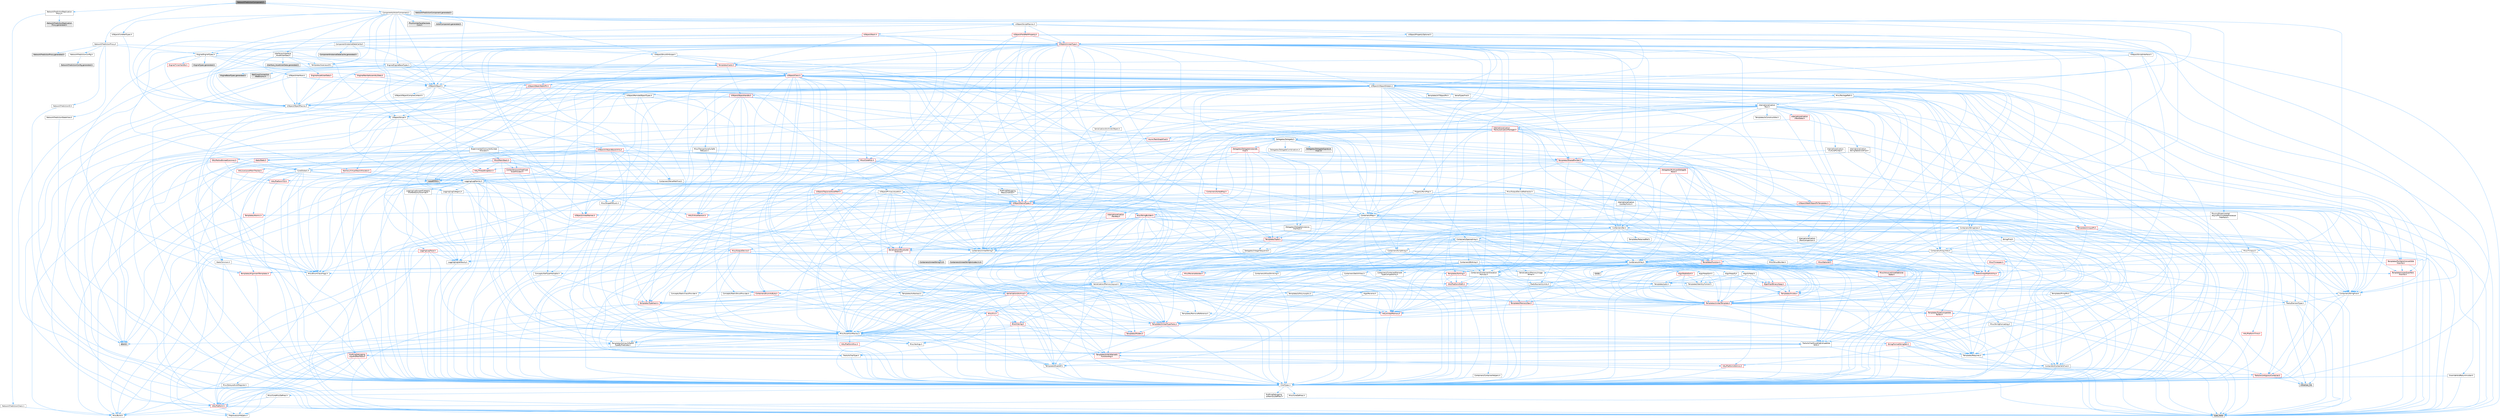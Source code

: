 digraph "NetworkPredictionComponent.h"
{
 // INTERACTIVE_SVG=YES
 // LATEX_PDF_SIZE
  bgcolor="transparent";
  edge [fontname=Helvetica,fontsize=10,labelfontname=Helvetica,labelfontsize=10];
  node [fontname=Helvetica,fontsize=10,shape=box,height=0.2,width=0.4];
  Node1 [id="Node000001",label="NetworkPredictionComponent.h",height=0.2,width=0.4,color="gray40", fillcolor="grey60", style="filled", fontcolor="black",tooltip=" "];
  Node1 -> Node2 [id="edge1_Node000001_Node000002",color="steelblue1",style="solid",tooltip=" "];
  Node2 [id="Node000002",label="Components/ActorComponent.h",height=0.2,width=0.4,color="grey40", fillcolor="white", style="filled",URL="$da/db1/ActorComponent_8h.html",tooltip=" "];
  Node2 -> Node3 [id="edge2_Node000002_Node000003",color="steelblue1",style="solid",tooltip=" "];
  Node3 [id="Node000003",label="UObject/ObjectMacros.h",height=0.2,width=0.4,color="grey40", fillcolor="white", style="filled",URL="$d8/d8d/ObjectMacros_8h.html",tooltip=" "];
  Node3 -> Node4 [id="edge3_Node000003_Node000004",color="steelblue1",style="solid",tooltip=" "];
  Node4 [id="Node000004",label="Misc/EnumClassFlags.h",height=0.2,width=0.4,color="grey40", fillcolor="white", style="filled",URL="$d8/de7/EnumClassFlags_8h.html",tooltip=" "];
  Node3 -> Node5 [id="edge4_Node000003_Node000005",color="steelblue1",style="solid",tooltip=" "];
  Node5 [id="Node000005",label="UObject/Script.h",height=0.2,width=0.4,color="grey40", fillcolor="white", style="filled",URL="$de/dc6/Script_8h.html",tooltip=" "];
  Node5 -> Node6 [id="edge5_Node000005_Node000006",color="steelblue1",style="solid",tooltip=" "];
  Node6 [id="Node000006",label="Delegates/Delegate.h",height=0.2,width=0.4,color="grey40", fillcolor="white", style="filled",URL="$d4/d80/Delegate_8h.html",tooltip=" "];
  Node6 -> Node7 [id="edge6_Node000006_Node000007",color="steelblue1",style="solid",tooltip=" "];
  Node7 [id="Node000007",label="CoreTypes.h",height=0.2,width=0.4,color="grey40", fillcolor="white", style="filled",URL="$dc/dec/CoreTypes_8h.html",tooltip=" "];
  Node7 -> Node8 [id="edge7_Node000007_Node000008",color="steelblue1",style="solid",tooltip=" "];
  Node8 [id="Node000008",label="HAL/Platform.h",height=0.2,width=0.4,color="red", fillcolor="#FFF0F0", style="filled",URL="$d9/dd0/Platform_8h.html",tooltip=" "];
  Node8 -> Node9 [id="edge8_Node000008_Node000009",color="steelblue1",style="solid",tooltip=" "];
  Node9 [id="Node000009",label="Misc/Build.h",height=0.2,width=0.4,color="grey40", fillcolor="white", style="filled",URL="$d3/dbb/Build_8h.html",tooltip=" "];
  Node8 -> Node11 [id="edge9_Node000008_Node000011",color="steelblue1",style="solid",tooltip=" "];
  Node11 [id="Node000011",label="type_traits",height=0.2,width=0.4,color="grey60", fillcolor="#E0E0E0", style="filled",tooltip=" "];
  Node8 -> Node12 [id="edge10_Node000008_Node000012",color="steelblue1",style="solid",tooltip=" "];
  Node12 [id="Node000012",label="PreprocessorHelpers.h",height=0.2,width=0.4,color="grey40", fillcolor="white", style="filled",URL="$db/ddb/PreprocessorHelpers_8h.html",tooltip=" "];
  Node7 -> Node18 [id="edge11_Node000007_Node000018",color="steelblue1",style="solid",tooltip=" "];
  Node18 [id="Node000018",label="ProfilingDebugging\l/UMemoryDefines.h",height=0.2,width=0.4,color="grey40", fillcolor="white", style="filled",URL="$d2/da2/UMemoryDefines_8h.html",tooltip=" "];
  Node7 -> Node19 [id="edge12_Node000007_Node000019",color="steelblue1",style="solid",tooltip=" "];
  Node19 [id="Node000019",label="Misc/CoreMiscDefines.h",height=0.2,width=0.4,color="grey40", fillcolor="white", style="filled",URL="$da/d38/CoreMiscDefines_8h.html",tooltip=" "];
  Node19 -> Node8 [id="edge13_Node000019_Node000008",color="steelblue1",style="solid",tooltip=" "];
  Node19 -> Node12 [id="edge14_Node000019_Node000012",color="steelblue1",style="solid",tooltip=" "];
  Node7 -> Node20 [id="edge15_Node000007_Node000020",color="steelblue1",style="solid",tooltip=" "];
  Node20 [id="Node000020",label="Misc/CoreDefines.h",height=0.2,width=0.4,color="grey40", fillcolor="white", style="filled",URL="$d3/dd2/CoreDefines_8h.html",tooltip=" "];
  Node6 -> Node21 [id="edge16_Node000006_Node000021",color="steelblue1",style="solid",tooltip=" "];
  Node21 [id="Node000021",label="Misc/AssertionMacros.h",height=0.2,width=0.4,color="grey40", fillcolor="white", style="filled",URL="$d0/dfa/AssertionMacros_8h.html",tooltip=" "];
  Node21 -> Node7 [id="edge17_Node000021_Node000007",color="steelblue1",style="solid",tooltip=" "];
  Node21 -> Node8 [id="edge18_Node000021_Node000008",color="steelblue1",style="solid",tooltip=" "];
  Node21 -> Node22 [id="edge19_Node000021_Node000022",color="steelblue1",style="solid",tooltip=" "];
  Node22 [id="Node000022",label="HAL/PlatformMisc.h",height=0.2,width=0.4,color="red", fillcolor="#FFF0F0", style="filled",URL="$d0/df5/PlatformMisc_8h.html",tooltip=" "];
  Node22 -> Node7 [id="edge20_Node000022_Node000007",color="steelblue1",style="solid",tooltip=" "];
  Node22 -> Node49 [id="edge21_Node000022_Node000049",color="steelblue1",style="solid",tooltip=" "];
  Node49 [id="Node000049",label="ProfilingDebugging\l/CpuProfilerTrace.h",height=0.2,width=0.4,color="red", fillcolor="#FFF0F0", style="filled",URL="$da/dcb/CpuProfilerTrace_8h.html",tooltip=" "];
  Node49 -> Node7 [id="edge22_Node000049_Node000007",color="steelblue1",style="solid",tooltip=" "];
  Node49 -> Node30 [id="edge23_Node000049_Node000030",color="steelblue1",style="solid",tooltip=" "];
  Node30 [id="Node000030",label="Containers/ContainersFwd.h",height=0.2,width=0.4,color="grey40", fillcolor="white", style="filled",URL="$d4/d0a/ContainersFwd_8h.html",tooltip=" "];
  Node30 -> Node8 [id="edge24_Node000030_Node000008",color="steelblue1",style="solid",tooltip=" "];
  Node30 -> Node7 [id="edge25_Node000030_Node000007",color="steelblue1",style="solid",tooltip=" "];
  Node30 -> Node27 [id="edge26_Node000030_Node000027",color="steelblue1",style="solid",tooltip=" "];
  Node27 [id="Node000027",label="Traits/IsContiguousContainer.h",height=0.2,width=0.4,color="red", fillcolor="#FFF0F0", style="filled",URL="$d5/d3c/IsContiguousContainer_8h.html",tooltip=" "];
  Node27 -> Node7 [id="edge27_Node000027_Node000007",color="steelblue1",style="solid",tooltip=" "];
  Node27 -> Node26 [id="edge28_Node000027_Node000026",color="steelblue1",style="solid",tooltip=" "];
  Node26 [id="Node000026",label="initializer_list",height=0.2,width=0.4,color="grey60", fillcolor="#E0E0E0", style="filled",tooltip=" "];
  Node49 -> Node50 [id="edge29_Node000049_Node000050",color="steelblue1",style="solid",tooltip=" "];
  Node50 [id="Node000050",label="HAL/PlatformAtomics.h",height=0.2,width=0.4,color="red", fillcolor="#FFF0F0", style="filled",URL="$d3/d36/PlatformAtomics_8h.html",tooltip=" "];
  Node50 -> Node7 [id="edge30_Node000050_Node000007",color="steelblue1",style="solid",tooltip=" "];
  Node49 -> Node12 [id="edge31_Node000049_Node000012",color="steelblue1",style="solid",tooltip=" "];
  Node49 -> Node9 [id="edge32_Node000049_Node000009",color="steelblue1",style="solid",tooltip=" "];
  Node21 -> Node12 [id="edge33_Node000021_Node000012",color="steelblue1",style="solid",tooltip=" "];
  Node21 -> Node57 [id="edge34_Node000021_Node000057",color="steelblue1",style="solid",tooltip=" "];
  Node57 [id="Node000057",label="Templates/EnableIf.h",height=0.2,width=0.4,color="grey40", fillcolor="white", style="filled",URL="$d7/d60/EnableIf_8h.html",tooltip=" "];
  Node57 -> Node7 [id="edge35_Node000057_Node000007",color="steelblue1",style="solid",tooltip=" "];
  Node21 -> Node58 [id="edge36_Node000021_Node000058",color="steelblue1",style="solid",tooltip=" "];
  Node58 [id="Node000058",label="Templates/IsArrayOrRefOf\lTypeByPredicate.h",height=0.2,width=0.4,color="grey40", fillcolor="white", style="filled",URL="$d6/da1/IsArrayOrRefOfTypeByPredicate_8h.html",tooltip=" "];
  Node58 -> Node7 [id="edge37_Node000058_Node000007",color="steelblue1",style="solid",tooltip=" "];
  Node21 -> Node59 [id="edge38_Node000021_Node000059",color="steelblue1",style="solid",tooltip=" "];
  Node59 [id="Node000059",label="Templates/IsValidVariadic\lFunctionArg.h",height=0.2,width=0.4,color="red", fillcolor="#FFF0F0", style="filled",URL="$d0/dc8/IsValidVariadicFunctionArg_8h.html",tooltip=" "];
  Node59 -> Node7 [id="edge39_Node000059_Node000007",color="steelblue1",style="solid",tooltip=" "];
  Node59 -> Node11 [id="edge40_Node000059_Node000011",color="steelblue1",style="solid",tooltip=" "];
  Node21 -> Node61 [id="edge41_Node000021_Node000061",color="steelblue1",style="solid",tooltip=" "];
  Node61 [id="Node000061",label="Traits/IsCharEncodingCompatible\lWith.h",height=0.2,width=0.4,color="grey40", fillcolor="white", style="filled",URL="$df/dd1/IsCharEncodingCompatibleWith_8h.html",tooltip=" "];
  Node61 -> Node11 [id="edge42_Node000061_Node000011",color="steelblue1",style="solid",tooltip=" "];
  Node61 -> Node62 [id="edge43_Node000061_Node000062",color="steelblue1",style="solid",tooltip=" "];
  Node62 [id="Node000062",label="Traits/IsCharType.h",height=0.2,width=0.4,color="grey40", fillcolor="white", style="filled",URL="$db/d51/IsCharType_8h.html",tooltip=" "];
  Node62 -> Node7 [id="edge44_Node000062_Node000007",color="steelblue1",style="solid",tooltip=" "];
  Node21 -> Node63 [id="edge45_Node000021_Node000063",color="steelblue1",style="solid",tooltip=" "];
  Node63 [id="Node000063",label="Misc/VarArgs.h",height=0.2,width=0.4,color="grey40", fillcolor="white", style="filled",URL="$d5/d6f/VarArgs_8h.html",tooltip=" "];
  Node63 -> Node7 [id="edge46_Node000063_Node000007",color="steelblue1",style="solid",tooltip=" "];
  Node21 -> Node64 [id="edge47_Node000021_Node000064",color="steelblue1",style="solid",tooltip=" "];
  Node64 [id="Node000064",label="String/FormatStringSan.h",height=0.2,width=0.4,color="red", fillcolor="#FFF0F0", style="filled",URL="$d3/d8b/FormatStringSan_8h.html",tooltip=" "];
  Node64 -> Node11 [id="edge48_Node000064_Node000011",color="steelblue1",style="solid",tooltip=" "];
  Node64 -> Node7 [id="edge49_Node000064_Node000007",color="steelblue1",style="solid",tooltip=" "];
  Node64 -> Node65 [id="edge50_Node000064_Node000065",color="steelblue1",style="solid",tooltip=" "];
  Node65 [id="Node000065",label="Templates/Requires.h",height=0.2,width=0.4,color="grey40", fillcolor="white", style="filled",URL="$dc/d96/Requires_8h.html",tooltip=" "];
  Node65 -> Node57 [id="edge51_Node000065_Node000057",color="steelblue1",style="solid",tooltip=" "];
  Node65 -> Node11 [id="edge52_Node000065_Node000011",color="steelblue1",style="solid",tooltip=" "];
  Node64 -> Node59 [id="edge53_Node000064_Node000059",color="steelblue1",style="solid",tooltip=" "];
  Node64 -> Node62 [id="edge54_Node000064_Node000062",color="steelblue1",style="solid",tooltip=" "];
  Node64 -> Node30 [id="edge55_Node000064_Node000030",color="steelblue1",style="solid",tooltip=" "];
  Node21 -> Node70 [id="edge56_Node000021_Node000070",color="steelblue1",style="solid",tooltip=" "];
  Node70 [id="Node000070",label="atomic",height=0.2,width=0.4,color="grey60", fillcolor="#E0E0E0", style="filled",tooltip=" "];
  Node6 -> Node71 [id="edge57_Node000006_Node000071",color="steelblue1",style="solid",tooltip=" "];
  Node71 [id="Node000071",label="UObject/NameTypes.h",height=0.2,width=0.4,color="red", fillcolor="#FFF0F0", style="filled",URL="$d6/d35/NameTypes_8h.html",tooltip=" "];
  Node71 -> Node7 [id="edge58_Node000071_Node000007",color="steelblue1",style="solid",tooltip=" "];
  Node71 -> Node21 [id="edge59_Node000071_Node000021",color="steelblue1",style="solid",tooltip=" "];
  Node71 -> Node72 [id="edge60_Node000071_Node000072",color="steelblue1",style="solid",tooltip=" "];
  Node72 [id="Node000072",label="HAL/UnrealMemory.h",height=0.2,width=0.4,color="red", fillcolor="#FFF0F0", style="filled",URL="$d9/d96/UnrealMemory_8h.html",tooltip=" "];
  Node72 -> Node7 [id="edge61_Node000072_Node000007",color="steelblue1",style="solid",tooltip=" "];
  Node71 -> Node93 [id="edge62_Node000071_Node000093",color="steelblue1",style="solid",tooltip=" "];
  Node93 [id="Node000093",label="Templates/UnrealTypeTraits.h",height=0.2,width=0.4,color="red", fillcolor="#FFF0F0", style="filled",URL="$d2/d2d/UnrealTypeTraits_8h.html",tooltip=" "];
  Node93 -> Node7 [id="edge63_Node000093_Node000007",color="steelblue1",style="solid",tooltip=" "];
  Node93 -> Node21 [id="edge64_Node000093_Node000021",color="steelblue1",style="solid",tooltip=" "];
  Node93 -> Node57 [id="edge65_Node000093_Node000057",color="steelblue1",style="solid",tooltip=" "];
  Node93 -> Node95 [id="edge66_Node000093_Node000095",color="steelblue1",style="solid",tooltip=" "];
  Node95 [id="Node000095",label="Templates/Models.h",height=0.2,width=0.4,color="red", fillcolor="#FFF0F0", style="filled",URL="$d3/d0c/Models_8h.html",tooltip=" "];
  Node71 -> Node98 [id="edge67_Node000071_Node000098",color="steelblue1",style="solid",tooltip=" "];
  Node98 [id="Node000098",label="Templates/UnrealTemplate.h",height=0.2,width=0.4,color="red", fillcolor="#FFF0F0", style="filled",URL="$d4/d24/UnrealTemplate_8h.html",tooltip=" "];
  Node98 -> Node7 [id="edge68_Node000098_Node000007",color="steelblue1",style="solid",tooltip=" "];
  Node98 -> Node72 [id="edge69_Node000098_Node000072",color="steelblue1",style="solid",tooltip=" "];
  Node98 -> Node93 [id="edge70_Node000098_Node000093",color="steelblue1",style="solid",tooltip=" "];
  Node98 -> Node101 [id="edge71_Node000098_Node000101",color="steelblue1",style="solid",tooltip=" "];
  Node101 [id="Node000101",label="Templates/RemoveReference.h",height=0.2,width=0.4,color="grey40", fillcolor="white", style="filled",URL="$da/dbe/RemoveReference_8h.html",tooltip=" "];
  Node101 -> Node7 [id="edge72_Node000101_Node000007",color="steelblue1",style="solid",tooltip=" "];
  Node98 -> Node65 [id="edge73_Node000098_Node000065",color="steelblue1",style="solid",tooltip=" "];
  Node98 -> Node102 [id="edge74_Node000098_Node000102",color="steelblue1",style="solid",tooltip=" "];
  Node102 [id="Node000102",label="Templates/TypeCompatible\lBytes.h",height=0.2,width=0.4,color="red", fillcolor="#FFF0F0", style="filled",URL="$df/d0a/TypeCompatibleBytes_8h.html",tooltip=" "];
  Node102 -> Node7 [id="edge75_Node000102_Node000007",color="steelblue1",style="solid",tooltip=" "];
  Node102 -> Node11 [id="edge76_Node000102_Node000011",color="steelblue1",style="solid",tooltip=" "];
  Node98 -> Node27 [id="edge77_Node000098_Node000027",color="steelblue1",style="solid",tooltip=" "];
  Node98 -> Node11 [id="edge78_Node000098_Node000011",color="steelblue1",style="solid",tooltip=" "];
  Node71 -> Node104 [id="edge79_Node000071_Node000104",color="steelblue1",style="solid",tooltip=" "];
  Node104 [id="Node000104",label="Containers/UnrealString.h",height=0.2,width=0.4,color="grey40", fillcolor="white", style="filled",URL="$d5/dba/UnrealString_8h.html",tooltip=" "];
  Node104 -> Node105 [id="edge80_Node000104_Node000105",color="steelblue1",style="solid",tooltip=" "];
  Node105 [id="Node000105",label="Containers/UnrealStringIncludes.h.inl",height=0.2,width=0.4,color="grey60", fillcolor="#E0E0E0", style="filled",tooltip=" "];
  Node104 -> Node106 [id="edge81_Node000104_Node000106",color="steelblue1",style="solid",tooltip=" "];
  Node106 [id="Node000106",label="Containers/UnrealString.h.inl",height=0.2,width=0.4,color="grey60", fillcolor="#E0E0E0", style="filled",tooltip=" "];
  Node104 -> Node107 [id="edge82_Node000104_Node000107",color="steelblue1",style="solid",tooltip=" "];
  Node107 [id="Node000107",label="Misc/StringFormatArg.h",height=0.2,width=0.4,color="grey40", fillcolor="white", style="filled",URL="$d2/d16/StringFormatArg_8h.html",tooltip=" "];
  Node107 -> Node30 [id="edge83_Node000107_Node000030",color="steelblue1",style="solid",tooltip=" "];
  Node71 -> Node108 [id="edge84_Node000071_Node000108",color="steelblue1",style="solid",tooltip=" "];
  Node108 [id="Node000108",label="HAL/CriticalSection.h",height=0.2,width=0.4,color="red", fillcolor="#FFF0F0", style="filled",URL="$d6/d90/CriticalSection_8h.html",tooltip=" "];
  Node71 -> Node24 [id="edge85_Node000071_Node000024",color="steelblue1",style="solid",tooltip=" "];
  Node24 [id="Node000024",label="Containers/StringFwd.h",height=0.2,width=0.4,color="grey40", fillcolor="white", style="filled",URL="$df/d37/StringFwd_8h.html",tooltip=" "];
  Node24 -> Node7 [id="edge86_Node000024_Node000007",color="steelblue1",style="solid",tooltip=" "];
  Node24 -> Node25 [id="edge87_Node000024_Node000025",color="steelblue1",style="solid",tooltip=" "];
  Node25 [id="Node000025",label="Traits/ElementType.h",height=0.2,width=0.4,color="grey40", fillcolor="white", style="filled",URL="$d5/d4f/ElementType_8h.html",tooltip=" "];
  Node25 -> Node8 [id="edge88_Node000025_Node000008",color="steelblue1",style="solid",tooltip=" "];
  Node25 -> Node26 [id="edge89_Node000025_Node000026",color="steelblue1",style="solid",tooltip=" "];
  Node25 -> Node11 [id="edge90_Node000025_Node000011",color="steelblue1",style="solid",tooltip=" "];
  Node24 -> Node27 [id="edge91_Node000024_Node000027",color="steelblue1",style="solid",tooltip=" "];
  Node71 -> Node176 [id="edge92_Node000071_Node000176",color="steelblue1",style="solid",tooltip=" "];
  Node176 [id="Node000176",label="UObject/UnrealNames.h",height=0.2,width=0.4,color="red", fillcolor="#FFF0F0", style="filled",URL="$d8/db1/UnrealNames_8h.html",tooltip=" "];
  Node176 -> Node7 [id="edge93_Node000176_Node000007",color="steelblue1",style="solid",tooltip=" "];
  Node71 -> Node80 [id="edge94_Node000071_Node000080",color="steelblue1",style="solid",tooltip=" "];
  Node80 [id="Node000080",label="Templates/Atomic.h",height=0.2,width=0.4,color="red", fillcolor="#FFF0F0", style="filled",URL="$d3/d91/Atomic_8h.html",tooltip=" "];
  Node80 -> Node70 [id="edge95_Node000080_Node000070",color="steelblue1",style="solid",tooltip=" "];
  Node71 -> Node142 [id="edge96_Node000071_Node000142",color="steelblue1",style="solid",tooltip=" "];
  Node142 [id="Node000142",label="Serialization/MemoryLayout.h",height=0.2,width=0.4,color="grey40", fillcolor="white", style="filled",URL="$d7/d66/MemoryLayout_8h.html",tooltip=" "];
  Node142 -> Node143 [id="edge97_Node000142_Node000143",color="steelblue1",style="solid",tooltip=" "];
  Node143 [id="Node000143",label="Concepts/StaticClassProvider.h",height=0.2,width=0.4,color="grey40", fillcolor="white", style="filled",URL="$dd/d83/StaticClassProvider_8h.html",tooltip=" "];
  Node142 -> Node144 [id="edge98_Node000142_Node000144",color="steelblue1",style="solid",tooltip=" "];
  Node144 [id="Node000144",label="Concepts/StaticStructProvider.h",height=0.2,width=0.4,color="grey40", fillcolor="white", style="filled",URL="$d5/d77/StaticStructProvider_8h.html",tooltip=" "];
  Node142 -> Node145 [id="edge99_Node000142_Node000145",color="steelblue1",style="solid",tooltip=" "];
  Node145 [id="Node000145",label="Containers/EnumAsByte.h",height=0.2,width=0.4,color="red", fillcolor="#FFF0F0", style="filled",URL="$d6/d9a/EnumAsByte_8h.html",tooltip=" "];
  Node145 -> Node7 [id="edge100_Node000145_Node000007",color="steelblue1",style="solid",tooltip=" "];
  Node145 -> Node146 [id="edge101_Node000145_Node000146",color="steelblue1",style="solid",tooltip=" "];
  Node146 [id="Node000146",label="Templates/TypeHash.h",height=0.2,width=0.4,color="red", fillcolor="#FFF0F0", style="filled",URL="$d1/d62/TypeHash_8h.html",tooltip=" "];
  Node146 -> Node7 [id="edge102_Node000146_Node000007",color="steelblue1",style="solid",tooltip=" "];
  Node146 -> Node65 [id="edge103_Node000146_Node000065",color="steelblue1",style="solid",tooltip=" "];
  Node146 -> Node147 [id="edge104_Node000146_Node000147",color="steelblue1",style="solid",tooltip=" "];
  Node147 [id="Node000147",label="Misc/Crc.h",height=0.2,width=0.4,color="red", fillcolor="#FFF0F0", style="filled",URL="$d4/dd2/Crc_8h.html",tooltip=" "];
  Node147 -> Node7 [id="edge105_Node000147_Node000007",color="steelblue1",style="solid",tooltip=" "];
  Node147 -> Node21 [id="edge106_Node000147_Node000021",color="steelblue1",style="solid",tooltip=" "];
  Node147 -> Node148 [id="edge107_Node000147_Node000148",color="steelblue1",style="solid",tooltip=" "];
  Node148 [id="Node000148",label="Misc/CString.h",height=0.2,width=0.4,color="red", fillcolor="#FFF0F0", style="filled",URL="$d2/d49/CString_8h.html",tooltip=" "];
  Node148 -> Node7 [id="edge108_Node000148_Node000007",color="steelblue1",style="solid",tooltip=" "];
  Node148 -> Node21 [id="edge109_Node000148_Node000021",color="steelblue1",style="solid",tooltip=" "];
  Node148 -> Node63 [id="edge110_Node000148_Node000063",color="steelblue1",style="solid",tooltip=" "];
  Node148 -> Node58 [id="edge111_Node000148_Node000058",color="steelblue1",style="solid",tooltip=" "];
  Node148 -> Node59 [id="edge112_Node000148_Node000059",color="steelblue1",style="solid",tooltip=" "];
  Node148 -> Node61 [id="edge113_Node000148_Node000061",color="steelblue1",style="solid",tooltip=" "];
  Node147 -> Node93 [id="edge114_Node000147_Node000093",color="steelblue1",style="solid",tooltip=" "];
  Node147 -> Node62 [id="edge115_Node000147_Node000062",color="steelblue1",style="solid",tooltip=" "];
  Node146 -> Node11 [id="edge116_Node000146_Node000011",color="steelblue1",style="solid",tooltip=" "];
  Node142 -> Node24 [id="edge117_Node000142_Node000024",color="steelblue1",style="solid",tooltip=" "];
  Node142 -> Node72 [id="edge118_Node000142_Node000072",color="steelblue1",style="solid",tooltip=" "];
  Node142 -> Node153 [id="edge119_Node000142_Node000153",color="steelblue1",style="solid",tooltip=" "];
  Node153 [id="Node000153",label="Misc/DelayedAutoRegister.h",height=0.2,width=0.4,color="grey40", fillcolor="white", style="filled",URL="$d1/dda/DelayedAutoRegister_8h.html",tooltip=" "];
  Node153 -> Node8 [id="edge120_Node000153_Node000008",color="steelblue1",style="solid",tooltip=" "];
  Node142 -> Node57 [id="edge121_Node000142_Node000057",color="steelblue1",style="solid",tooltip=" "];
  Node142 -> Node154 [id="edge122_Node000142_Node000154",color="steelblue1",style="solid",tooltip=" "];
  Node154 [id="Node000154",label="Templates/IsAbstract.h",height=0.2,width=0.4,color="grey40", fillcolor="white", style="filled",URL="$d8/db7/IsAbstract_8h.html",tooltip=" "];
  Node142 -> Node122 [id="edge123_Node000142_Node000122",color="steelblue1",style="solid",tooltip=" "];
  Node122 [id="Node000122",label="Templates/IsPolymorphic.h",height=0.2,width=0.4,color="grey40", fillcolor="white", style="filled",URL="$dc/d20/IsPolymorphic_8h.html",tooltip=" "];
  Node142 -> Node95 [id="edge124_Node000142_Node000095",color="steelblue1",style="solid",tooltip=" "];
  Node142 -> Node98 [id="edge125_Node000142_Node000098",color="steelblue1",style="solid",tooltip=" "];
  Node71 -> Node125 [id="edge126_Node000071_Node000125",color="steelblue1",style="solid",tooltip=" "];
  Node125 [id="Node000125",label="Misc/IntrusiveUnsetOptional\lState.h",height=0.2,width=0.4,color="red", fillcolor="#FFF0F0", style="filled",URL="$d2/d0a/IntrusiveUnsetOptionalState_8h.html",tooltip=" "];
  Node71 -> Node178 [id="edge127_Node000071_Node000178",color="steelblue1",style="solid",tooltip=" "];
  Node178 [id="Node000178",label="Misc/StringBuilder.h",height=0.2,width=0.4,color="red", fillcolor="#FFF0F0", style="filled",URL="$d4/d52/StringBuilder_8h.html",tooltip=" "];
  Node178 -> Node24 [id="edge128_Node000178_Node000024",color="steelblue1",style="solid",tooltip=" "];
  Node178 -> Node179 [id="edge129_Node000178_Node000179",color="steelblue1",style="solid",tooltip=" "];
  Node179 [id="Node000179",label="Containers/StringView.h",height=0.2,width=0.4,color="grey40", fillcolor="white", style="filled",URL="$dd/dea/StringView_8h.html",tooltip=" "];
  Node179 -> Node7 [id="edge130_Node000179_Node000007",color="steelblue1",style="solid",tooltip=" "];
  Node179 -> Node24 [id="edge131_Node000179_Node000024",color="steelblue1",style="solid",tooltip=" "];
  Node179 -> Node72 [id="edge132_Node000179_Node000072",color="steelblue1",style="solid",tooltip=" "];
  Node179 -> Node44 [id="edge133_Node000179_Node000044",color="steelblue1",style="solid",tooltip=" "];
  Node44 [id="Node000044",label="Math/NumericLimits.h",height=0.2,width=0.4,color="grey40", fillcolor="white", style="filled",URL="$df/d1b/NumericLimits_8h.html",tooltip=" "];
  Node44 -> Node7 [id="edge134_Node000044_Node000007",color="steelblue1",style="solid",tooltip=" "];
  Node179 -> Node173 [id="edge135_Node000179_Node000173",color="steelblue1",style="solid",tooltip=" "];
  Node173 [id="Node000173",label="Math/UnrealMathUtility.h",height=0.2,width=0.4,color="red", fillcolor="#FFF0F0", style="filled",URL="$db/db8/UnrealMathUtility_8h.html",tooltip=" "];
  Node173 -> Node7 [id="edge136_Node000173_Node000007",color="steelblue1",style="solid",tooltip=" "];
  Node173 -> Node21 [id="edge137_Node000173_Node000021",color="steelblue1",style="solid",tooltip=" "];
  Node173 -> Node114 [id="edge138_Node000173_Node000114",color="steelblue1",style="solid",tooltip=" "];
  Node114 [id="Node000114",label="HAL/PlatformMath.h",height=0.2,width=0.4,color="red", fillcolor="#FFF0F0", style="filled",URL="$dc/d53/PlatformMath_8h.html",tooltip=" "];
  Node114 -> Node7 [id="edge139_Node000114_Node000007",color="steelblue1",style="solid",tooltip=" "];
  Node173 -> Node65 [id="edge140_Node000173_Node000065",color="steelblue1",style="solid",tooltip=" "];
  Node179 -> Node147 [id="edge141_Node000179_Node000147",color="steelblue1",style="solid",tooltip=" "];
  Node179 -> Node148 [id="edge142_Node000179_Node000148",color="steelblue1",style="solid",tooltip=" "];
  Node179 -> Node127 [id="edge143_Node000179_Node000127",color="steelblue1",style="solid",tooltip=" "];
  Node127 [id="Node000127",label="Misc/ReverseIterate.h",height=0.2,width=0.4,color="red", fillcolor="#FFF0F0", style="filled",URL="$db/de3/ReverseIterate_8h.html",tooltip=" "];
  Node127 -> Node8 [id="edge144_Node000127_Node000008",color="steelblue1",style="solid",tooltip=" "];
  Node179 -> Node180 [id="edge145_Node000179_Node000180",color="steelblue1",style="solid",tooltip=" "];
  Node180 [id="Node000180",label="String/Find.h",height=0.2,width=0.4,color="grey40", fillcolor="white", style="filled",URL="$d7/dda/String_2Find_8h.html",tooltip=" "];
  Node180 -> Node181 [id="edge146_Node000180_Node000181",color="steelblue1",style="solid",tooltip=" "];
  Node181 [id="Node000181",label="Containers/ArrayView.h",height=0.2,width=0.4,color="grey40", fillcolor="white", style="filled",URL="$d7/df4/ArrayView_8h.html",tooltip=" "];
  Node181 -> Node7 [id="edge147_Node000181_Node000007",color="steelblue1",style="solid",tooltip=" "];
  Node181 -> Node30 [id="edge148_Node000181_Node000030",color="steelblue1",style="solid",tooltip=" "];
  Node181 -> Node21 [id="edge149_Node000181_Node000021",color="steelblue1",style="solid",tooltip=" "];
  Node181 -> Node127 [id="edge150_Node000181_Node000127",color="steelblue1",style="solid",tooltip=" "];
  Node181 -> Node125 [id="edge151_Node000181_Node000125",color="steelblue1",style="solid",tooltip=" "];
  Node181 -> Node157 [id="edge152_Node000181_Node000157",color="steelblue1",style="solid",tooltip=" "];
  Node157 [id="Node000157",label="Templates/Invoke.h",height=0.2,width=0.4,color="red", fillcolor="#FFF0F0", style="filled",URL="$d7/deb/Invoke_8h.html",tooltip=" "];
  Node157 -> Node7 [id="edge153_Node000157_Node000007",color="steelblue1",style="solid",tooltip=" "];
  Node157 -> Node98 [id="edge154_Node000157_Node000098",color="steelblue1",style="solid",tooltip=" "];
  Node157 -> Node11 [id="edge155_Node000157_Node000011",color="steelblue1",style="solid",tooltip=" "];
  Node181 -> Node93 [id="edge156_Node000181_Node000093",color="steelblue1",style="solid",tooltip=" "];
  Node181 -> Node25 [id="edge157_Node000181_Node000025",color="steelblue1",style="solid",tooltip=" "];
  Node181 -> Node124 [id="edge158_Node000181_Node000124",color="steelblue1",style="solid",tooltip=" "];
  Node124 [id="Node000124",label="Containers/Array.h",height=0.2,width=0.4,color="grey40", fillcolor="white", style="filled",URL="$df/dd0/Array_8h.html",tooltip=" "];
  Node124 -> Node7 [id="edge159_Node000124_Node000007",color="steelblue1",style="solid",tooltip=" "];
  Node124 -> Node21 [id="edge160_Node000124_Node000021",color="steelblue1",style="solid",tooltip=" "];
  Node124 -> Node125 [id="edge161_Node000124_Node000125",color="steelblue1",style="solid",tooltip=" "];
  Node124 -> Node127 [id="edge162_Node000124_Node000127",color="steelblue1",style="solid",tooltip=" "];
  Node124 -> Node72 [id="edge163_Node000124_Node000072",color="steelblue1",style="solid",tooltip=" "];
  Node124 -> Node93 [id="edge164_Node000124_Node000093",color="steelblue1",style="solid",tooltip=" "];
  Node124 -> Node98 [id="edge165_Node000124_Node000098",color="steelblue1",style="solid",tooltip=" "];
  Node124 -> Node129 [id="edge166_Node000124_Node000129",color="steelblue1",style="solid",tooltip=" "];
  Node129 [id="Node000129",label="Containers/AllowShrinking.h",height=0.2,width=0.4,color="grey40", fillcolor="white", style="filled",URL="$d7/d1a/AllowShrinking_8h.html",tooltip=" "];
  Node129 -> Node7 [id="edge167_Node000129_Node000007",color="steelblue1",style="solid",tooltip=" "];
  Node124 -> Node112 [id="edge168_Node000124_Node000112",color="steelblue1",style="solid",tooltip=" "];
  Node112 [id="Node000112",label="Containers/ContainerAllocation\lPolicies.h",height=0.2,width=0.4,color="grey40", fillcolor="white", style="filled",URL="$d7/dff/ContainerAllocationPolicies_8h.html",tooltip=" "];
  Node112 -> Node7 [id="edge169_Node000112_Node000007",color="steelblue1",style="solid",tooltip=" "];
  Node112 -> Node113 [id="edge170_Node000112_Node000113",color="steelblue1",style="solid",tooltip=" "];
  Node113 [id="Node000113",label="Containers/ContainerHelpers.h",height=0.2,width=0.4,color="grey40", fillcolor="white", style="filled",URL="$d7/d33/ContainerHelpers_8h.html",tooltip=" "];
  Node113 -> Node7 [id="edge171_Node000113_Node000007",color="steelblue1",style="solid",tooltip=" "];
  Node112 -> Node112 [id="edge172_Node000112_Node000112",color="steelblue1",style="solid",tooltip=" "];
  Node112 -> Node114 [id="edge173_Node000112_Node000114",color="steelblue1",style="solid",tooltip=" "];
  Node112 -> Node72 [id="edge174_Node000112_Node000072",color="steelblue1",style="solid",tooltip=" "];
  Node112 -> Node44 [id="edge175_Node000112_Node000044",color="steelblue1",style="solid",tooltip=" "];
  Node112 -> Node21 [id="edge176_Node000112_Node000021",color="steelblue1",style="solid",tooltip=" "];
  Node112 -> Node122 [id="edge177_Node000112_Node000122",color="steelblue1",style="solid",tooltip=" "];
  Node112 -> Node123 [id="edge178_Node000112_Node000123",color="steelblue1",style="solid",tooltip=" "];
  Node123 [id="Node000123",label="Templates/MemoryOps.h",height=0.2,width=0.4,color="red", fillcolor="#FFF0F0", style="filled",URL="$db/dea/MemoryOps_8h.html",tooltip=" "];
  Node123 -> Node7 [id="edge179_Node000123_Node000007",color="steelblue1",style="solid",tooltip=" "];
  Node123 -> Node72 [id="edge180_Node000123_Node000072",color="steelblue1",style="solid",tooltip=" "];
  Node123 -> Node65 [id="edge181_Node000123_Node000065",color="steelblue1",style="solid",tooltip=" "];
  Node123 -> Node93 [id="edge182_Node000123_Node000093",color="steelblue1",style="solid",tooltip=" "];
  Node123 -> Node11 [id="edge183_Node000123_Node000011",color="steelblue1",style="solid",tooltip=" "];
  Node112 -> Node102 [id="edge184_Node000112_Node000102",color="steelblue1",style="solid",tooltip=" "];
  Node112 -> Node11 [id="edge185_Node000112_Node000011",color="steelblue1",style="solid",tooltip=" "];
  Node124 -> Node130 [id="edge186_Node000124_Node000130",color="steelblue1",style="solid",tooltip=" "];
  Node130 [id="Node000130",label="Containers/ContainerElement\lTypeCompatibility.h",height=0.2,width=0.4,color="grey40", fillcolor="white", style="filled",URL="$df/ddf/ContainerElementTypeCompatibility_8h.html",tooltip=" "];
  Node130 -> Node7 [id="edge187_Node000130_Node000007",color="steelblue1",style="solid",tooltip=" "];
  Node130 -> Node93 [id="edge188_Node000130_Node000093",color="steelblue1",style="solid",tooltip=" "];
  Node124 -> Node131 [id="edge189_Node000124_Node000131",color="steelblue1",style="solid",tooltip=" "];
  Node131 [id="Node000131",label="Serialization/Archive.h",height=0.2,width=0.4,color="red", fillcolor="#FFF0F0", style="filled",URL="$d7/d3b/Archive_8h.html",tooltip=" "];
  Node131 -> Node7 [id="edge190_Node000131_Node000007",color="steelblue1",style="solid",tooltip=" "];
  Node131 -> Node21 [id="edge191_Node000131_Node000021",color="steelblue1",style="solid",tooltip=" "];
  Node131 -> Node9 [id="edge192_Node000131_Node000009",color="steelblue1",style="solid",tooltip=" "];
  Node131 -> Node63 [id="edge193_Node000131_Node000063",color="steelblue1",style="solid",tooltip=" "];
  Node131 -> Node57 [id="edge194_Node000131_Node000057",color="steelblue1",style="solid",tooltip=" "];
  Node131 -> Node58 [id="edge195_Node000131_Node000058",color="steelblue1",style="solid",tooltip=" "];
  Node131 -> Node59 [id="edge196_Node000131_Node000059",color="steelblue1",style="solid",tooltip=" "];
  Node131 -> Node98 [id="edge197_Node000131_Node000098",color="steelblue1",style="solid",tooltip=" "];
  Node131 -> Node61 [id="edge198_Node000131_Node000061",color="steelblue1",style="solid",tooltip=" "];
  Node124 -> Node141 [id="edge199_Node000124_Node000141",color="steelblue1",style="solid",tooltip=" "];
  Node141 [id="Node000141",label="Serialization/MemoryImage\lWriter.h",height=0.2,width=0.4,color="grey40", fillcolor="white", style="filled",URL="$d0/d08/MemoryImageWriter_8h.html",tooltip=" "];
  Node141 -> Node7 [id="edge200_Node000141_Node000007",color="steelblue1",style="solid",tooltip=" "];
  Node141 -> Node142 [id="edge201_Node000141_Node000142",color="steelblue1",style="solid",tooltip=" "];
  Node124 -> Node155 [id="edge202_Node000124_Node000155",color="steelblue1",style="solid",tooltip=" "];
  Node155 [id="Node000155",label="Algo/Heapify.h",height=0.2,width=0.4,color="grey40", fillcolor="white", style="filled",URL="$d0/d2a/Heapify_8h.html",tooltip=" "];
  Node155 -> Node156 [id="edge203_Node000155_Node000156",color="steelblue1",style="solid",tooltip=" "];
  Node156 [id="Node000156",label="Algo/Impl/BinaryHeap.h",height=0.2,width=0.4,color="red", fillcolor="#FFF0F0", style="filled",URL="$d7/da3/Algo_2Impl_2BinaryHeap_8h.html",tooltip=" "];
  Node156 -> Node157 [id="edge204_Node000156_Node000157",color="steelblue1",style="solid",tooltip=" "];
  Node156 -> Node11 [id="edge205_Node000156_Node000011",color="steelblue1",style="solid",tooltip=" "];
  Node155 -> Node161 [id="edge206_Node000155_Node000161",color="steelblue1",style="solid",tooltip=" "];
  Node161 [id="Node000161",label="Templates/IdentityFunctor.h",height=0.2,width=0.4,color="grey40", fillcolor="white", style="filled",URL="$d7/d2e/IdentityFunctor_8h.html",tooltip=" "];
  Node161 -> Node8 [id="edge207_Node000161_Node000008",color="steelblue1",style="solid",tooltip=" "];
  Node155 -> Node157 [id="edge208_Node000155_Node000157",color="steelblue1",style="solid",tooltip=" "];
  Node155 -> Node162 [id="edge209_Node000155_Node000162",color="steelblue1",style="solid",tooltip=" "];
  Node162 [id="Node000162",label="Templates/Less.h",height=0.2,width=0.4,color="grey40", fillcolor="white", style="filled",URL="$de/dc8/Less_8h.html",tooltip=" "];
  Node162 -> Node7 [id="edge210_Node000162_Node000007",color="steelblue1",style="solid",tooltip=" "];
  Node162 -> Node98 [id="edge211_Node000162_Node000098",color="steelblue1",style="solid",tooltip=" "];
  Node155 -> Node98 [id="edge212_Node000155_Node000098",color="steelblue1",style="solid",tooltip=" "];
  Node124 -> Node163 [id="edge213_Node000124_Node000163",color="steelblue1",style="solid",tooltip=" "];
  Node163 [id="Node000163",label="Algo/HeapSort.h",height=0.2,width=0.4,color="grey40", fillcolor="white", style="filled",URL="$d3/d92/HeapSort_8h.html",tooltip=" "];
  Node163 -> Node156 [id="edge214_Node000163_Node000156",color="steelblue1",style="solid",tooltip=" "];
  Node163 -> Node161 [id="edge215_Node000163_Node000161",color="steelblue1",style="solid",tooltip=" "];
  Node163 -> Node162 [id="edge216_Node000163_Node000162",color="steelblue1",style="solid",tooltip=" "];
  Node163 -> Node98 [id="edge217_Node000163_Node000098",color="steelblue1",style="solid",tooltip=" "];
  Node124 -> Node164 [id="edge218_Node000124_Node000164",color="steelblue1",style="solid",tooltip=" "];
  Node164 [id="Node000164",label="Algo/IsHeap.h",height=0.2,width=0.4,color="grey40", fillcolor="white", style="filled",URL="$de/d32/IsHeap_8h.html",tooltip=" "];
  Node164 -> Node156 [id="edge219_Node000164_Node000156",color="steelblue1",style="solid",tooltip=" "];
  Node164 -> Node161 [id="edge220_Node000164_Node000161",color="steelblue1",style="solid",tooltip=" "];
  Node164 -> Node157 [id="edge221_Node000164_Node000157",color="steelblue1",style="solid",tooltip=" "];
  Node164 -> Node162 [id="edge222_Node000164_Node000162",color="steelblue1",style="solid",tooltip=" "];
  Node164 -> Node98 [id="edge223_Node000164_Node000098",color="steelblue1",style="solid",tooltip=" "];
  Node124 -> Node156 [id="edge224_Node000124_Node000156",color="steelblue1",style="solid",tooltip=" "];
  Node124 -> Node165 [id="edge225_Node000124_Node000165",color="steelblue1",style="solid",tooltip=" "];
  Node165 [id="Node000165",label="Algo/StableSort.h",height=0.2,width=0.4,color="red", fillcolor="#FFF0F0", style="filled",URL="$d7/d3c/StableSort_8h.html",tooltip=" "];
  Node165 -> Node161 [id="edge226_Node000165_Node000161",color="steelblue1",style="solid",tooltip=" "];
  Node165 -> Node157 [id="edge227_Node000165_Node000157",color="steelblue1",style="solid",tooltip=" "];
  Node165 -> Node162 [id="edge228_Node000165_Node000162",color="steelblue1",style="solid",tooltip=" "];
  Node165 -> Node98 [id="edge229_Node000165_Node000098",color="steelblue1",style="solid",tooltip=" "];
  Node124 -> Node168 [id="edge230_Node000124_Node000168",color="steelblue1",style="solid",tooltip=" "];
  Node168 [id="Node000168",label="Concepts/GetTypeHashable.h",height=0.2,width=0.4,color="grey40", fillcolor="white", style="filled",URL="$d3/da2/GetTypeHashable_8h.html",tooltip=" "];
  Node168 -> Node7 [id="edge231_Node000168_Node000007",color="steelblue1",style="solid",tooltip=" "];
  Node168 -> Node146 [id="edge232_Node000168_Node000146",color="steelblue1",style="solid",tooltip=" "];
  Node124 -> Node161 [id="edge233_Node000124_Node000161",color="steelblue1",style="solid",tooltip=" "];
  Node124 -> Node157 [id="edge234_Node000124_Node000157",color="steelblue1",style="solid",tooltip=" "];
  Node124 -> Node162 [id="edge235_Node000124_Node000162",color="steelblue1",style="solid",tooltip=" "];
  Node124 -> Node169 [id="edge236_Node000124_Node000169",color="steelblue1",style="solid",tooltip=" "];
  Node169 [id="Node000169",label="Templates/LosesQualifiers\lFromTo.h",height=0.2,width=0.4,color="red", fillcolor="#FFF0F0", style="filled",URL="$d2/db3/LosesQualifiersFromTo_8h.html",tooltip=" "];
  Node169 -> Node11 [id="edge237_Node000169_Node000011",color="steelblue1",style="solid",tooltip=" "];
  Node124 -> Node65 [id="edge238_Node000124_Node000065",color="steelblue1",style="solid",tooltip=" "];
  Node124 -> Node170 [id="edge239_Node000124_Node000170",color="steelblue1",style="solid",tooltip=" "];
  Node170 [id="Node000170",label="Templates/Sorting.h",height=0.2,width=0.4,color="red", fillcolor="#FFF0F0", style="filled",URL="$d3/d9e/Sorting_8h.html",tooltip=" "];
  Node170 -> Node7 [id="edge240_Node000170_Node000007",color="steelblue1",style="solid",tooltip=" "];
  Node170 -> Node114 [id="edge241_Node000170_Node000114",color="steelblue1",style="solid",tooltip=" "];
  Node170 -> Node162 [id="edge242_Node000170_Node000162",color="steelblue1",style="solid",tooltip=" "];
  Node124 -> Node174 [id="edge243_Node000124_Node000174",color="steelblue1",style="solid",tooltip=" "];
  Node174 [id="Node000174",label="Templates/AlignmentTemplates.h",height=0.2,width=0.4,color="red", fillcolor="#FFF0F0", style="filled",URL="$dd/d32/AlignmentTemplates_8h.html",tooltip=" "];
  Node174 -> Node7 [id="edge244_Node000174_Node000007",color="steelblue1",style="solid",tooltip=" "];
  Node124 -> Node25 [id="edge245_Node000124_Node000025",color="steelblue1",style="solid",tooltip=" "];
  Node124 -> Node120 [id="edge246_Node000124_Node000120",color="steelblue1",style="solid",tooltip=" "];
  Node120 [id="Node000120",label="limits",height=0.2,width=0.4,color="grey60", fillcolor="#E0E0E0", style="filled",tooltip=" "];
  Node124 -> Node11 [id="edge247_Node000124_Node000011",color="steelblue1",style="solid",tooltip=" "];
  Node181 -> Node173 [id="edge248_Node000181_Node000173",color="steelblue1",style="solid",tooltip=" "];
  Node181 -> Node11 [id="edge249_Node000181_Node000011",color="steelblue1",style="solid",tooltip=" "];
  Node180 -> Node30 [id="edge250_Node000180_Node000030",color="steelblue1",style="solid",tooltip=" "];
  Node180 -> Node24 [id="edge251_Node000180_Node000024",color="steelblue1",style="solid",tooltip=" "];
  Node180 -> Node7 [id="edge252_Node000180_Node000007",color="steelblue1",style="solid",tooltip=" "];
  Node180 -> Node148 [id="edge253_Node000180_Node000148",color="steelblue1",style="solid",tooltip=" "];
  Node179 -> Node65 [id="edge254_Node000179_Node000065",color="steelblue1",style="solid",tooltip=" "];
  Node179 -> Node98 [id="edge255_Node000179_Node000098",color="steelblue1",style="solid",tooltip=" "];
  Node179 -> Node25 [id="edge256_Node000179_Node000025",color="steelblue1",style="solid",tooltip=" "];
  Node179 -> Node61 [id="edge257_Node000179_Node000061",color="steelblue1",style="solid",tooltip=" "];
  Node179 -> Node62 [id="edge258_Node000179_Node000062",color="steelblue1",style="solid",tooltip=" "];
  Node179 -> Node27 [id="edge259_Node000179_Node000027",color="steelblue1",style="solid",tooltip=" "];
  Node179 -> Node11 [id="edge260_Node000179_Node000011",color="steelblue1",style="solid",tooltip=" "];
  Node178 -> Node7 [id="edge261_Node000178_Node000007",color="steelblue1",style="solid",tooltip=" "];
  Node178 -> Node72 [id="edge262_Node000178_Node000072",color="steelblue1",style="solid",tooltip=" "];
  Node178 -> Node21 [id="edge263_Node000178_Node000021",color="steelblue1",style="solid",tooltip=" "];
  Node178 -> Node148 [id="edge264_Node000178_Node000148",color="steelblue1",style="solid",tooltip=" "];
  Node178 -> Node57 [id="edge265_Node000178_Node000057",color="steelblue1",style="solid",tooltip=" "];
  Node178 -> Node58 [id="edge266_Node000178_Node000058",color="steelblue1",style="solid",tooltip=" "];
  Node178 -> Node59 [id="edge267_Node000178_Node000059",color="steelblue1",style="solid",tooltip=" "];
  Node178 -> Node65 [id="edge268_Node000178_Node000065",color="steelblue1",style="solid",tooltip=" "];
  Node178 -> Node98 [id="edge269_Node000178_Node000098",color="steelblue1",style="solid",tooltip=" "];
  Node178 -> Node93 [id="edge270_Node000178_Node000093",color="steelblue1",style="solid",tooltip=" "];
  Node178 -> Node61 [id="edge271_Node000178_Node000061",color="steelblue1",style="solid",tooltip=" "];
  Node178 -> Node62 [id="edge272_Node000178_Node000062",color="steelblue1",style="solid",tooltip=" "];
  Node178 -> Node27 [id="edge273_Node000178_Node000027",color="steelblue1",style="solid",tooltip=" "];
  Node178 -> Node11 [id="edge274_Node000178_Node000011",color="steelblue1",style="solid",tooltip=" "];
  Node6 -> Node184 [id="edge275_Node000006_Node000184",color="steelblue1",style="solid",tooltip=" "];
  Node184 [id="Node000184",label="Templates/SharedPointer.h",height=0.2,width=0.4,color="red", fillcolor="#FFF0F0", style="filled",URL="$d2/d17/SharedPointer_8h.html",tooltip=" "];
  Node184 -> Node7 [id="edge276_Node000184_Node000007",color="steelblue1",style="solid",tooltip=" "];
  Node184 -> Node125 [id="edge277_Node000184_Node000125",color="steelblue1",style="solid",tooltip=" "];
  Node184 -> Node185 [id="edge278_Node000184_Node000185",color="steelblue1",style="solid",tooltip=" "];
  Node185 [id="Node000185",label="Templates/PointerIsConvertible\lFromTo.h",height=0.2,width=0.4,color="red", fillcolor="#FFF0F0", style="filled",URL="$d6/d65/PointerIsConvertibleFromTo_8h.html",tooltip=" "];
  Node185 -> Node7 [id="edge279_Node000185_Node000007",color="steelblue1",style="solid",tooltip=" "];
  Node185 -> Node169 [id="edge280_Node000185_Node000169",color="steelblue1",style="solid",tooltip=" "];
  Node185 -> Node11 [id="edge281_Node000185_Node000011",color="steelblue1",style="solid",tooltip=" "];
  Node184 -> Node21 [id="edge282_Node000184_Node000021",color="steelblue1",style="solid",tooltip=" "];
  Node184 -> Node72 [id="edge283_Node000184_Node000072",color="steelblue1",style="solid",tooltip=" "];
  Node184 -> Node124 [id="edge284_Node000184_Node000124",color="steelblue1",style="solid",tooltip=" "];
  Node184 -> Node186 [id="edge285_Node000184_Node000186",color="steelblue1",style="solid",tooltip=" "];
  Node186 [id="Node000186",label="Containers/Map.h",height=0.2,width=0.4,color="grey40", fillcolor="white", style="filled",URL="$df/d79/Map_8h.html",tooltip=" "];
  Node186 -> Node7 [id="edge286_Node000186_Node000007",color="steelblue1",style="solid",tooltip=" "];
  Node186 -> Node187 [id="edge287_Node000186_Node000187",color="steelblue1",style="solid",tooltip=" "];
  Node187 [id="Node000187",label="Algo/Reverse.h",height=0.2,width=0.4,color="grey40", fillcolor="white", style="filled",URL="$d5/d93/Reverse_8h.html",tooltip=" "];
  Node187 -> Node7 [id="edge288_Node000187_Node000007",color="steelblue1",style="solid",tooltip=" "];
  Node187 -> Node98 [id="edge289_Node000187_Node000098",color="steelblue1",style="solid",tooltip=" "];
  Node186 -> Node130 [id="edge290_Node000186_Node000130",color="steelblue1",style="solid",tooltip=" "];
  Node186 -> Node188 [id="edge291_Node000186_Node000188",color="steelblue1",style="solid",tooltip=" "];
  Node188 [id="Node000188",label="Containers/Set.h",height=0.2,width=0.4,color="grey40", fillcolor="white", style="filled",URL="$d4/d45/Set_8h.html",tooltip=" "];
  Node188 -> Node112 [id="edge292_Node000188_Node000112",color="steelblue1",style="solid",tooltip=" "];
  Node188 -> Node130 [id="edge293_Node000188_Node000130",color="steelblue1",style="solid",tooltip=" "];
  Node188 -> Node189 [id="edge294_Node000188_Node000189",color="steelblue1",style="solid",tooltip=" "];
  Node189 [id="Node000189",label="Containers/SetUtilities.h",height=0.2,width=0.4,color="grey40", fillcolor="white", style="filled",URL="$dc/de5/SetUtilities_8h.html",tooltip=" "];
  Node189 -> Node7 [id="edge295_Node000189_Node000007",color="steelblue1",style="solid",tooltip=" "];
  Node189 -> Node142 [id="edge296_Node000189_Node000142",color="steelblue1",style="solid",tooltip=" "];
  Node189 -> Node123 [id="edge297_Node000189_Node000123",color="steelblue1",style="solid",tooltip=" "];
  Node189 -> Node93 [id="edge298_Node000189_Node000093",color="steelblue1",style="solid",tooltip=" "];
  Node188 -> Node190 [id="edge299_Node000188_Node000190",color="steelblue1",style="solid",tooltip=" "];
  Node190 [id="Node000190",label="Containers/SparseArray.h",height=0.2,width=0.4,color="grey40", fillcolor="white", style="filled",URL="$d5/dbf/SparseArray_8h.html",tooltip=" "];
  Node190 -> Node7 [id="edge300_Node000190_Node000007",color="steelblue1",style="solid",tooltip=" "];
  Node190 -> Node21 [id="edge301_Node000190_Node000021",color="steelblue1",style="solid",tooltip=" "];
  Node190 -> Node72 [id="edge302_Node000190_Node000072",color="steelblue1",style="solid",tooltip=" "];
  Node190 -> Node93 [id="edge303_Node000190_Node000093",color="steelblue1",style="solid",tooltip=" "];
  Node190 -> Node98 [id="edge304_Node000190_Node000098",color="steelblue1",style="solid",tooltip=" "];
  Node190 -> Node112 [id="edge305_Node000190_Node000112",color="steelblue1",style="solid",tooltip=" "];
  Node190 -> Node162 [id="edge306_Node000190_Node000162",color="steelblue1",style="solid",tooltip=" "];
  Node190 -> Node124 [id="edge307_Node000190_Node000124",color="steelblue1",style="solid",tooltip=" "];
  Node190 -> Node173 [id="edge308_Node000190_Node000173",color="steelblue1",style="solid",tooltip=" "];
  Node190 -> Node191 [id="edge309_Node000190_Node000191",color="steelblue1",style="solid",tooltip=" "];
  Node191 [id="Node000191",label="Containers/ScriptArray.h",height=0.2,width=0.4,color="grey40", fillcolor="white", style="filled",URL="$dc/daf/ScriptArray_8h.html",tooltip=" "];
  Node191 -> Node7 [id="edge310_Node000191_Node000007",color="steelblue1",style="solid",tooltip=" "];
  Node191 -> Node21 [id="edge311_Node000191_Node000021",color="steelblue1",style="solid",tooltip=" "];
  Node191 -> Node72 [id="edge312_Node000191_Node000072",color="steelblue1",style="solid",tooltip=" "];
  Node191 -> Node129 [id="edge313_Node000191_Node000129",color="steelblue1",style="solid",tooltip=" "];
  Node191 -> Node112 [id="edge314_Node000191_Node000112",color="steelblue1",style="solid",tooltip=" "];
  Node191 -> Node124 [id="edge315_Node000191_Node000124",color="steelblue1",style="solid",tooltip=" "];
  Node191 -> Node26 [id="edge316_Node000191_Node000026",color="steelblue1",style="solid",tooltip=" "];
  Node190 -> Node192 [id="edge317_Node000190_Node000192",color="steelblue1",style="solid",tooltip=" "];
  Node192 [id="Node000192",label="Containers/BitArray.h",height=0.2,width=0.4,color="grey40", fillcolor="white", style="filled",URL="$d1/de4/BitArray_8h.html",tooltip=" "];
  Node192 -> Node112 [id="edge318_Node000192_Node000112",color="steelblue1",style="solid",tooltip=" "];
  Node192 -> Node7 [id="edge319_Node000192_Node000007",color="steelblue1",style="solid",tooltip=" "];
  Node192 -> Node50 [id="edge320_Node000192_Node000050",color="steelblue1",style="solid",tooltip=" "];
  Node192 -> Node72 [id="edge321_Node000192_Node000072",color="steelblue1",style="solid",tooltip=" "];
  Node192 -> Node173 [id="edge322_Node000192_Node000173",color="steelblue1",style="solid",tooltip=" "];
  Node192 -> Node21 [id="edge323_Node000192_Node000021",color="steelblue1",style="solid",tooltip=" "];
  Node192 -> Node4 [id="edge324_Node000192_Node000004",color="steelblue1",style="solid",tooltip=" "];
  Node192 -> Node131 [id="edge325_Node000192_Node000131",color="steelblue1",style="solid",tooltip=" "];
  Node192 -> Node141 [id="edge326_Node000192_Node000141",color="steelblue1",style="solid",tooltip=" "];
  Node192 -> Node142 [id="edge327_Node000192_Node000142",color="steelblue1",style="solid",tooltip=" "];
  Node192 -> Node57 [id="edge328_Node000192_Node000057",color="steelblue1",style="solid",tooltip=" "];
  Node192 -> Node157 [id="edge329_Node000192_Node000157",color="steelblue1",style="solid",tooltip=" "];
  Node192 -> Node98 [id="edge330_Node000192_Node000098",color="steelblue1",style="solid",tooltip=" "];
  Node192 -> Node93 [id="edge331_Node000192_Node000093",color="steelblue1",style="solid",tooltip=" "];
  Node190 -> Node193 [id="edge332_Node000190_Node000193",color="steelblue1",style="solid",tooltip=" "];
  Node193 [id="Node000193",label="Serialization/Structured\lArchive.h",height=0.2,width=0.4,color="red", fillcolor="#FFF0F0", style="filled",URL="$d9/d1e/StructuredArchive_8h.html",tooltip=" "];
  Node193 -> Node124 [id="edge333_Node000193_Node000124",color="steelblue1",style="solid",tooltip=" "];
  Node193 -> Node112 [id="edge334_Node000193_Node000112",color="steelblue1",style="solid",tooltip=" "];
  Node193 -> Node7 [id="edge335_Node000193_Node000007",color="steelblue1",style="solid",tooltip=" "];
  Node193 -> Node9 [id="edge336_Node000193_Node000009",color="steelblue1",style="solid",tooltip=" "];
  Node193 -> Node131 [id="edge337_Node000193_Node000131",color="steelblue1",style="solid",tooltip=" "];
  Node190 -> Node141 [id="edge338_Node000190_Node000141",color="steelblue1",style="solid",tooltip=" "];
  Node190 -> Node104 [id="edge339_Node000190_Node000104",color="steelblue1",style="solid",tooltip=" "];
  Node190 -> Node125 [id="edge340_Node000190_Node000125",color="steelblue1",style="solid",tooltip=" "];
  Node188 -> Node30 [id="edge341_Node000188_Node000030",color="steelblue1",style="solid",tooltip=" "];
  Node188 -> Node173 [id="edge342_Node000188_Node000173",color="steelblue1",style="solid",tooltip=" "];
  Node188 -> Node21 [id="edge343_Node000188_Node000021",color="steelblue1",style="solid",tooltip=" "];
  Node188 -> Node208 [id="edge344_Node000188_Node000208",color="steelblue1",style="solid",tooltip=" "];
  Node208 [id="Node000208",label="Misc/StructBuilder.h",height=0.2,width=0.4,color="grey40", fillcolor="white", style="filled",URL="$d9/db3/StructBuilder_8h.html",tooltip=" "];
  Node208 -> Node7 [id="edge345_Node000208_Node000007",color="steelblue1",style="solid",tooltip=" "];
  Node208 -> Node173 [id="edge346_Node000208_Node000173",color="steelblue1",style="solid",tooltip=" "];
  Node208 -> Node174 [id="edge347_Node000208_Node000174",color="steelblue1",style="solid",tooltip=" "];
  Node188 -> Node141 [id="edge348_Node000188_Node000141",color="steelblue1",style="solid",tooltip=" "];
  Node188 -> Node193 [id="edge349_Node000188_Node000193",color="steelblue1",style="solid",tooltip=" "];
  Node188 -> Node209 [id="edge350_Node000188_Node000209",color="steelblue1",style="solid",tooltip=" "];
  Node209 [id="Node000209",label="Templates/Function.h",height=0.2,width=0.4,color="red", fillcolor="#FFF0F0", style="filled",URL="$df/df5/Function_8h.html",tooltip=" "];
  Node209 -> Node7 [id="edge351_Node000209_Node000007",color="steelblue1",style="solid",tooltip=" "];
  Node209 -> Node21 [id="edge352_Node000209_Node000021",color="steelblue1",style="solid",tooltip=" "];
  Node209 -> Node125 [id="edge353_Node000209_Node000125",color="steelblue1",style="solid",tooltip=" "];
  Node209 -> Node72 [id="edge354_Node000209_Node000072",color="steelblue1",style="solid",tooltip=" "];
  Node209 -> Node93 [id="edge355_Node000209_Node000093",color="steelblue1",style="solid",tooltip=" "];
  Node209 -> Node157 [id="edge356_Node000209_Node000157",color="steelblue1",style="solid",tooltip=" "];
  Node209 -> Node98 [id="edge357_Node000209_Node000098",color="steelblue1",style="solid",tooltip=" "];
  Node209 -> Node65 [id="edge358_Node000209_Node000065",color="steelblue1",style="solid",tooltip=" "];
  Node209 -> Node173 [id="edge359_Node000209_Node000173",color="steelblue1",style="solid",tooltip=" "];
  Node209 -> Node11 [id="edge360_Node000209_Node000011",color="steelblue1",style="solid",tooltip=" "];
  Node188 -> Node211 [id="edge361_Node000188_Node000211",color="steelblue1",style="solid",tooltip=" "];
  Node211 [id="Node000211",label="Templates/RetainedRef.h",height=0.2,width=0.4,color="grey40", fillcolor="white", style="filled",URL="$d1/dac/RetainedRef_8h.html",tooltip=" "];
  Node188 -> Node170 [id="edge362_Node000188_Node000170",color="steelblue1",style="solid",tooltip=" "];
  Node188 -> Node146 [id="edge363_Node000188_Node000146",color="steelblue1",style="solid",tooltip=" "];
  Node188 -> Node98 [id="edge364_Node000188_Node000098",color="steelblue1",style="solid",tooltip=" "];
  Node188 -> Node26 [id="edge365_Node000188_Node000026",color="steelblue1",style="solid",tooltip=" "];
  Node188 -> Node11 [id="edge366_Node000188_Node000011",color="steelblue1",style="solid",tooltip=" "];
  Node186 -> Node104 [id="edge367_Node000186_Node000104",color="steelblue1",style="solid",tooltip=" "];
  Node186 -> Node21 [id="edge368_Node000186_Node000021",color="steelblue1",style="solid",tooltip=" "];
  Node186 -> Node208 [id="edge369_Node000186_Node000208",color="steelblue1",style="solid",tooltip=" "];
  Node186 -> Node209 [id="edge370_Node000186_Node000209",color="steelblue1",style="solid",tooltip=" "];
  Node186 -> Node170 [id="edge371_Node000186_Node000170",color="steelblue1",style="solid",tooltip=" "];
  Node186 -> Node212 [id="edge372_Node000186_Node000212",color="steelblue1",style="solid",tooltip=" "];
  Node212 [id="Node000212",label="Templates/Tuple.h",height=0.2,width=0.4,color="red", fillcolor="#FFF0F0", style="filled",URL="$d2/d4f/Tuple_8h.html",tooltip=" "];
  Node212 -> Node7 [id="edge373_Node000212_Node000007",color="steelblue1",style="solid",tooltip=" "];
  Node212 -> Node98 [id="edge374_Node000212_Node000098",color="steelblue1",style="solid",tooltip=" "];
  Node212 -> Node213 [id="edge375_Node000212_Node000213",color="steelblue1",style="solid",tooltip=" "];
  Node213 [id="Node000213",label="Delegates/IntegerSequence.h",height=0.2,width=0.4,color="grey40", fillcolor="white", style="filled",URL="$d2/dcc/IntegerSequence_8h.html",tooltip=" "];
  Node213 -> Node7 [id="edge376_Node000213_Node000007",color="steelblue1",style="solid",tooltip=" "];
  Node212 -> Node157 [id="edge377_Node000212_Node000157",color="steelblue1",style="solid",tooltip=" "];
  Node212 -> Node193 [id="edge378_Node000212_Node000193",color="steelblue1",style="solid",tooltip=" "];
  Node212 -> Node142 [id="edge379_Node000212_Node000142",color="steelblue1",style="solid",tooltip=" "];
  Node212 -> Node65 [id="edge380_Node000212_Node000065",color="steelblue1",style="solid",tooltip=" "];
  Node212 -> Node146 [id="edge381_Node000212_Node000146",color="steelblue1",style="solid",tooltip=" "];
  Node212 -> Node11 [id="edge382_Node000212_Node000011",color="steelblue1",style="solid",tooltip=" "];
  Node186 -> Node98 [id="edge383_Node000186_Node000098",color="steelblue1",style="solid",tooltip=" "];
  Node186 -> Node93 [id="edge384_Node000186_Node000093",color="steelblue1",style="solid",tooltip=" "];
  Node186 -> Node11 [id="edge385_Node000186_Node000011",color="steelblue1",style="solid",tooltip=" "];
  Node184 -> Node215 [id="edge386_Node000184_Node000215",color="steelblue1",style="solid",tooltip=" "];
  Node215 [id="Node000215",label="CoreGlobals.h",height=0.2,width=0.4,color="grey40", fillcolor="white", style="filled",URL="$d5/d8c/CoreGlobals_8h.html",tooltip=" "];
  Node215 -> Node104 [id="edge387_Node000215_Node000104",color="steelblue1",style="solid",tooltip=" "];
  Node215 -> Node7 [id="edge388_Node000215_Node000007",color="steelblue1",style="solid",tooltip=" "];
  Node215 -> Node216 [id="edge389_Node000215_Node000216",color="steelblue1",style="solid",tooltip=" "];
  Node216 [id="Node000216",label="HAL/PlatformTLS.h",height=0.2,width=0.4,color="red", fillcolor="#FFF0F0", style="filled",URL="$d0/def/PlatformTLS_8h.html",tooltip=" "];
  Node216 -> Node7 [id="edge390_Node000216_Node000007",color="steelblue1",style="solid",tooltip=" "];
  Node215 -> Node219 [id="edge391_Node000215_Node000219",color="steelblue1",style="solid",tooltip=" "];
  Node219 [id="Node000219",label="Logging/LogMacros.h",height=0.2,width=0.4,color="grey40", fillcolor="white", style="filled",URL="$d0/d16/LogMacros_8h.html",tooltip=" "];
  Node219 -> Node104 [id="edge392_Node000219_Node000104",color="steelblue1",style="solid",tooltip=" "];
  Node219 -> Node7 [id="edge393_Node000219_Node000007",color="steelblue1",style="solid",tooltip=" "];
  Node219 -> Node12 [id="edge394_Node000219_Node000012",color="steelblue1",style="solid",tooltip=" "];
  Node219 -> Node220 [id="edge395_Node000219_Node000220",color="steelblue1",style="solid",tooltip=" "];
  Node220 [id="Node000220",label="Logging/LogCategory.h",height=0.2,width=0.4,color="grey40", fillcolor="white", style="filled",URL="$d9/d36/LogCategory_8h.html",tooltip=" "];
  Node220 -> Node7 [id="edge396_Node000220_Node000007",color="steelblue1",style="solid",tooltip=" "];
  Node220 -> Node79 [id="edge397_Node000220_Node000079",color="steelblue1",style="solid",tooltip=" "];
  Node79 [id="Node000079",label="Logging/LogVerbosity.h",height=0.2,width=0.4,color="grey40", fillcolor="white", style="filled",URL="$d2/d8f/LogVerbosity_8h.html",tooltip=" "];
  Node79 -> Node7 [id="edge398_Node000079_Node000007",color="steelblue1",style="solid",tooltip=" "];
  Node220 -> Node71 [id="edge399_Node000220_Node000071",color="steelblue1",style="solid",tooltip=" "];
  Node219 -> Node221 [id="edge400_Node000219_Node000221",color="steelblue1",style="solid",tooltip=" "];
  Node221 [id="Node000221",label="Logging/LogScopedCategory\lAndVerbosityOverride.h",height=0.2,width=0.4,color="grey40", fillcolor="white", style="filled",URL="$de/dba/LogScopedCategoryAndVerbosityOverride_8h.html",tooltip=" "];
  Node221 -> Node7 [id="edge401_Node000221_Node000007",color="steelblue1",style="solid",tooltip=" "];
  Node221 -> Node79 [id="edge402_Node000221_Node000079",color="steelblue1",style="solid",tooltip=" "];
  Node221 -> Node71 [id="edge403_Node000221_Node000071",color="steelblue1",style="solid",tooltip=" "];
  Node219 -> Node222 [id="edge404_Node000219_Node000222",color="steelblue1",style="solid",tooltip=" "];
  Node222 [id="Node000222",label="Logging/LogTrace.h",height=0.2,width=0.4,color="red", fillcolor="#FFF0F0", style="filled",URL="$d5/d91/LogTrace_8h.html",tooltip=" "];
  Node222 -> Node7 [id="edge405_Node000222_Node000007",color="steelblue1",style="solid",tooltip=" "];
  Node222 -> Node124 [id="edge406_Node000222_Node000124",color="steelblue1",style="solid",tooltip=" "];
  Node222 -> Node12 [id="edge407_Node000222_Node000012",color="steelblue1",style="solid",tooltip=" "];
  Node222 -> Node79 [id="edge408_Node000222_Node000079",color="steelblue1",style="solid",tooltip=" "];
  Node222 -> Node9 [id="edge409_Node000222_Node000009",color="steelblue1",style="solid",tooltip=" "];
  Node222 -> Node58 [id="edge410_Node000222_Node000058",color="steelblue1",style="solid",tooltip=" "];
  Node222 -> Node61 [id="edge411_Node000222_Node000061",color="steelblue1",style="solid",tooltip=" "];
  Node219 -> Node79 [id="edge412_Node000219_Node000079",color="steelblue1",style="solid",tooltip=" "];
  Node219 -> Node21 [id="edge413_Node000219_Node000021",color="steelblue1",style="solid",tooltip=" "];
  Node219 -> Node9 [id="edge414_Node000219_Node000009",color="steelblue1",style="solid",tooltip=" "];
  Node219 -> Node63 [id="edge415_Node000219_Node000063",color="steelblue1",style="solid",tooltip=" "];
  Node219 -> Node64 [id="edge416_Node000219_Node000064",color="steelblue1",style="solid",tooltip=" "];
  Node219 -> Node57 [id="edge417_Node000219_Node000057",color="steelblue1",style="solid",tooltip=" "];
  Node219 -> Node58 [id="edge418_Node000219_Node000058",color="steelblue1",style="solid",tooltip=" "];
  Node219 -> Node59 [id="edge419_Node000219_Node000059",color="steelblue1",style="solid",tooltip=" "];
  Node219 -> Node61 [id="edge420_Node000219_Node000061",color="steelblue1",style="solid",tooltip=" "];
  Node219 -> Node11 [id="edge421_Node000219_Node000011",color="steelblue1",style="solid",tooltip=" "];
  Node215 -> Node9 [id="edge422_Node000215_Node000009",color="steelblue1",style="solid",tooltip=" "];
  Node215 -> Node4 [id="edge423_Node000215_Node000004",color="steelblue1",style="solid",tooltip=" "];
  Node215 -> Node78 [id="edge424_Node000215_Node000078",color="steelblue1",style="solid",tooltip=" "];
  Node78 [id="Node000078",label="Misc/OutputDevice.h",height=0.2,width=0.4,color="red", fillcolor="#FFF0F0", style="filled",URL="$d7/d32/OutputDevice_8h.html",tooltip=" "];
  Node78 -> Node7 [id="edge425_Node000078_Node000007",color="steelblue1",style="solid",tooltip=" "];
  Node78 -> Node79 [id="edge426_Node000078_Node000079",color="steelblue1",style="solid",tooltip=" "];
  Node78 -> Node63 [id="edge427_Node000078_Node000063",color="steelblue1",style="solid",tooltip=" "];
  Node78 -> Node58 [id="edge428_Node000078_Node000058",color="steelblue1",style="solid",tooltip=" "];
  Node78 -> Node59 [id="edge429_Node000078_Node000059",color="steelblue1",style="solid",tooltip=" "];
  Node78 -> Node61 [id="edge430_Node000078_Node000061",color="steelblue1",style="solid",tooltip=" "];
  Node215 -> Node49 [id="edge431_Node000215_Node000049",color="steelblue1",style="solid",tooltip=" "];
  Node215 -> Node80 [id="edge432_Node000215_Node000080",color="steelblue1",style="solid",tooltip=" "];
  Node215 -> Node71 [id="edge433_Node000215_Node000071",color="steelblue1",style="solid",tooltip=" "];
  Node215 -> Node70 [id="edge434_Node000215_Node000070",color="steelblue1",style="solid",tooltip=" "];
  Node6 -> Node227 [id="edge435_Node000006_Node000227",color="steelblue1",style="solid",tooltip=" "];
  Node227 [id="Node000227",label="UObject/WeakObjectPtrTemplates.h",height=0.2,width=0.4,color="red", fillcolor="#FFF0F0", style="filled",URL="$d8/d3b/WeakObjectPtrTemplates_8h.html",tooltip=" "];
  Node227 -> Node7 [id="edge436_Node000227_Node000007",color="steelblue1",style="solid",tooltip=" "];
  Node227 -> Node169 [id="edge437_Node000227_Node000169",color="steelblue1",style="solid",tooltip=" "];
  Node227 -> Node65 [id="edge438_Node000227_Node000065",color="steelblue1",style="solid",tooltip=" "];
  Node227 -> Node186 [id="edge439_Node000227_Node000186",color="steelblue1",style="solid",tooltip=" "];
  Node227 -> Node11 [id="edge440_Node000227_Node000011",color="steelblue1",style="solid",tooltip=" "];
  Node6 -> Node230 [id="edge441_Node000006_Node000230",color="steelblue1",style="solid",tooltip=" "];
  Node230 [id="Node000230",label="Delegates/MulticastDelegate\lBase.h",height=0.2,width=0.4,color="red", fillcolor="#FFF0F0", style="filled",URL="$db/d16/MulticastDelegateBase_8h.html",tooltip=" "];
  Node230 -> Node225 [id="edge442_Node000230_Node000225",color="steelblue1",style="solid",tooltip=" "];
  Node225 [id="Node000225",label="AutoRTFM.h",height=0.2,width=0.4,color="grey60", fillcolor="#E0E0E0", style="filled",tooltip=" "];
  Node230 -> Node7 [id="edge443_Node000230_Node000007",color="steelblue1",style="solid",tooltip=" "];
  Node230 -> Node112 [id="edge444_Node000230_Node000112",color="steelblue1",style="solid",tooltip=" "];
  Node230 -> Node124 [id="edge445_Node000230_Node000124",color="steelblue1",style="solid",tooltip=" "];
  Node230 -> Node173 [id="edge446_Node000230_Node000173",color="steelblue1",style="solid",tooltip=" "];
  Node6 -> Node213 [id="edge447_Node000006_Node000213",color="steelblue1",style="solid",tooltip=" "];
  Node6 -> Node225 [id="edge448_Node000006_Node000225",color="steelblue1",style="solid",tooltip=" "];
  Node6 -> Node241 [id="edge449_Node000006_Node000241",color="steelblue1",style="solid",tooltip=" "];
  Node241 [id="Node000241",label="Delegates/DelegateInstance\lInterface.h",height=0.2,width=0.4,color="grey40", fillcolor="white", style="filled",URL="$de/d82/DelegateInstanceInterface_8h.html",tooltip=" "];
  Node241 -> Node21 [id="edge450_Node000241_Node000021",color="steelblue1",style="solid",tooltip=" "];
  Node241 -> Node102 [id="edge451_Node000241_Node000102",color="steelblue1",style="solid",tooltip=" "];
  Node241 -> Node212 [id="edge452_Node000241_Node000212",color="steelblue1",style="solid",tooltip=" "];
  Node6 -> Node242 [id="edge453_Node000006_Node000242",color="steelblue1",style="solid",tooltip=" "];
  Node242 [id="Node000242",label="Delegates/DelegateInstances\lImpl.h",height=0.2,width=0.4,color="red", fillcolor="#FFF0F0", style="filled",URL="$d5/dc6/DelegateInstancesImpl_8h.html",tooltip=" "];
  Node242 -> Node7 [id="edge454_Node000242_Node000007",color="steelblue1",style="solid",tooltip=" "];
  Node242 -> Node241 [id="edge455_Node000242_Node000241",color="steelblue1",style="solid",tooltip=" "];
  Node242 -> Node21 [id="edge456_Node000242_Node000021",color="steelblue1",style="solid",tooltip=" "];
  Node242 -> Node101 [id="edge457_Node000242_Node000101",color="steelblue1",style="solid",tooltip=" "];
  Node242 -> Node184 [id="edge458_Node000242_Node000184",color="steelblue1",style="solid",tooltip=" "];
  Node242 -> Node212 [id="edge459_Node000242_Node000212",color="steelblue1",style="solid",tooltip=" "];
  Node242 -> Node93 [id="edge460_Node000242_Node000093",color="steelblue1",style="solid",tooltip=" "];
  Node242 -> Node71 [id="edge461_Node000242_Node000071",color="steelblue1",style="solid",tooltip=" "];
  Node242 -> Node227 [id="edge462_Node000242_Node000227",color="steelblue1",style="solid",tooltip=" "];
  Node6 -> Node243 [id="edge463_Node000006_Node000243",color="steelblue1",style="solid",tooltip=" "];
  Node243 [id="Node000243",label="Delegates/DelegateSignature\lImpl.inl",height=0.2,width=0.4,color="grey60", fillcolor="#E0E0E0", style="filled",tooltip=" "];
  Node6 -> Node244 [id="edge464_Node000006_Node000244",color="steelblue1",style="solid",tooltip=" "];
  Node244 [id="Node000244",label="Delegates/DelegateCombinations.h",height=0.2,width=0.4,color="grey40", fillcolor="white", style="filled",URL="$d3/d23/DelegateCombinations_8h.html",tooltip=" "];
  Node5 -> Node245 [id="edge465_Node000005_Node000245",color="steelblue1",style="solid",tooltip=" "];
  Node245 [id="Node000245",label="HAL/ThreadSingleton.h",height=0.2,width=0.4,color="red", fillcolor="#FFF0F0", style="filled",URL="$d0/dd5/ThreadSingleton_8h.html",tooltip=" "];
  Node245 -> Node7 [id="edge466_Node000245_Node000007",color="steelblue1",style="solid",tooltip=" "];
  Node245 -> Node209 [id="edge467_Node000245_Node000209",color="steelblue1",style="solid",tooltip=" "];
  Node245 -> Node216 [id="edge468_Node000245_Node000216",color="steelblue1",style="solid",tooltip=" "];
  Node5 -> Node247 [id="edge469_Node000005_Node000247",color="steelblue1",style="solid",tooltip=" "];
  Node247 [id="Node000247",label="Stats/Stats.h",height=0.2,width=0.4,color="red", fillcolor="#FFF0F0", style="filled",URL="$dc/d09/Stats_8h.html",tooltip=" "];
  Node247 -> Node215 [id="edge470_Node000247_Node000215",color="steelblue1",style="solid",tooltip=" "];
  Node247 -> Node7 [id="edge471_Node000247_Node000007",color="steelblue1",style="solid",tooltip=" "];
  Node247 -> Node248 [id="edge472_Node000247_Node000248",color="steelblue1",style="solid",tooltip=" "];
  Node248 [id="Node000248",label="StatsCommon.h",height=0.2,width=0.4,color="grey40", fillcolor="white", style="filled",URL="$df/d16/StatsCommon_8h.html",tooltip=" "];
  Node248 -> Node7 [id="edge473_Node000248_Node000007",color="steelblue1",style="solid",tooltip=" "];
  Node248 -> Node9 [id="edge474_Node000248_Node000009",color="steelblue1",style="solid",tooltip=" "];
  Node248 -> Node4 [id="edge475_Node000248_Node000004",color="steelblue1",style="solid",tooltip=" "];
  Node5 -> Node4 [id="edge476_Node000005_Node000004",color="steelblue1",style="solid",tooltip=" "];
  Node5 -> Node273 [id="edge477_Node000005_Node000273",color="steelblue1",style="solid",tooltip=" "];
  Node273 [id="Node000273",label="Misc/CoreMisc.h",height=0.2,width=0.4,color="red", fillcolor="#FFF0F0", style="filled",URL="$d8/d97/CoreMisc_8h.html",tooltip=" "];
  Node273 -> Node124 [id="edge478_Node000273_Node000124",color="steelblue1",style="solid",tooltip=" "];
  Node273 -> Node112 [id="edge479_Node000273_Node000112",color="steelblue1",style="solid",tooltip=" "];
  Node273 -> Node186 [id="edge480_Node000273_Node000186",color="steelblue1",style="solid",tooltip=" "];
  Node273 -> Node104 [id="edge481_Node000273_Node000104",color="steelblue1",style="solid",tooltip=" "];
  Node273 -> Node215 [id="edge482_Node000273_Node000215",color="steelblue1",style="solid",tooltip=" "];
  Node273 -> Node7 [id="edge483_Node000273_Node000007",color="steelblue1",style="solid",tooltip=" "];
  Node273 -> Node245 [id="edge484_Node000273_Node000245",color="steelblue1",style="solid",tooltip=" "];
  Node273 -> Node79 [id="edge485_Node000273_Node000079",color="steelblue1",style="solid",tooltip=" "];
  Node273 -> Node9 [id="edge486_Node000273_Node000009",color="steelblue1",style="solid",tooltip=" "];
  Node273 -> Node209 [id="edge487_Node000273_Node000209",color="steelblue1",style="solid",tooltip=" "];
  Node273 -> Node71 [id="edge488_Node000273_Node000071",color="steelblue1",style="solid",tooltip=" "];
  Node5 -> Node276 [id="edge489_Node000005_Node000276",color="steelblue1",style="solid",tooltip=" "];
  Node276 [id="Node000276",label="Memory/VirtualStackAllocator.h",height=0.2,width=0.4,color="red", fillcolor="#FFF0F0", style="filled",URL="$d0/d0c/VirtualStackAllocator_8h.html",tooltip=" "];
  Node276 -> Node8 [id="edge490_Node000276_Node000008",color="steelblue1",style="solid",tooltip=" "];
  Node276 -> Node21 [id="edge491_Node000276_Node000021",color="steelblue1",style="solid",tooltip=" "];
  Node276 -> Node225 [id="edge492_Node000276_Node000225",color="steelblue1",style="solid",tooltip=" "];
  Node2 -> Node277 [id="edge493_Node000002_Node000277",color="steelblue1",style="solid",tooltip=" "];
  Node277 [id="Node000277",label="UObject/UObjectGlobals.h",height=0.2,width=0.4,color="grey40", fillcolor="white", style="filled",URL="$d0/da9/UObjectGlobals_8h.html",tooltip=" "];
  Node277 -> Node124 [id="edge494_Node000277_Node000124",color="steelblue1",style="solid",tooltip=" "];
  Node277 -> Node181 [id="edge495_Node000277_Node000181",color="steelblue1",style="solid",tooltip=" "];
  Node277 -> Node112 [id="edge496_Node000277_Node000112",color="steelblue1",style="solid",tooltip=" "];
  Node277 -> Node30 [id="edge497_Node000277_Node000030",color="steelblue1",style="solid",tooltip=" "];
  Node277 -> Node186 [id="edge498_Node000277_Node000186",color="steelblue1",style="solid",tooltip=" "];
  Node277 -> Node188 [id="edge499_Node000277_Node000188",color="steelblue1",style="solid",tooltip=" "];
  Node277 -> Node190 [id="edge500_Node000277_Node000190",color="steelblue1",style="solid",tooltip=" "];
  Node277 -> Node24 [id="edge501_Node000277_Node000024",color="steelblue1",style="solid",tooltip=" "];
  Node277 -> Node179 [id="edge502_Node000277_Node000179",color="steelblue1",style="solid",tooltip=" "];
  Node277 -> Node104 [id="edge503_Node000277_Node000104",color="steelblue1",style="solid",tooltip=" "];
  Node277 -> Node215 [id="edge504_Node000277_Node000215",color="steelblue1",style="solid",tooltip=" "];
  Node277 -> Node7 [id="edge505_Node000277_Node000007",color="steelblue1",style="solid",tooltip=" "];
  Node277 -> Node6 [id="edge506_Node000277_Node000006",color="steelblue1",style="solid",tooltip=" "];
  Node277 -> Node278 [id="edge507_Node000277_Node000278",color="steelblue1",style="solid",tooltip=" "];
  Node278 [id="Node000278",label="Internationalization\l/Text.h",height=0.2,width=0.4,color="grey40", fillcolor="white", style="filled",URL="$d6/d35/Text_8h.html",tooltip=" "];
  Node278 -> Node7 [id="edge508_Node000278_Node000007",color="steelblue1",style="solid",tooltip=" "];
  Node278 -> Node50 [id="edge509_Node000278_Node000050",color="steelblue1",style="solid",tooltip=" "];
  Node278 -> Node21 [id="edge510_Node000278_Node000021",color="steelblue1",style="solid",tooltip=" "];
  Node278 -> Node4 [id="edge511_Node000278_Node000004",color="steelblue1",style="solid",tooltip=" "];
  Node278 -> Node93 [id="edge512_Node000278_Node000093",color="steelblue1",style="solid",tooltip=" "];
  Node278 -> Node124 [id="edge513_Node000278_Node000124",color="steelblue1",style="solid",tooltip=" "];
  Node278 -> Node104 [id="edge514_Node000278_Node000104",color="steelblue1",style="solid",tooltip=" "];
  Node278 -> Node279 [id="edge515_Node000278_Node000279",color="steelblue1",style="solid",tooltip=" "];
  Node279 [id="Node000279",label="Containers/SortedMap.h",height=0.2,width=0.4,color="red", fillcolor="#FFF0F0", style="filled",URL="$d1/dcf/SortedMap_8h.html",tooltip=" "];
  Node279 -> Node186 [id="edge516_Node000279_Node000186",color="steelblue1",style="solid",tooltip=" "];
  Node279 -> Node71 [id="edge517_Node000279_Node000071",color="steelblue1",style="solid",tooltip=" "];
  Node278 -> Node145 [id="edge518_Node000278_Node000145",color="steelblue1",style="solid",tooltip=" "];
  Node278 -> Node184 [id="edge519_Node000278_Node000184",color="steelblue1",style="solid",tooltip=" "];
  Node278 -> Node280 [id="edge520_Node000278_Node000280",color="steelblue1",style="solid",tooltip=" "];
  Node280 [id="Node000280",label="Internationalization\l/TextKey.h",height=0.2,width=0.4,color="red", fillcolor="#FFF0F0", style="filled",URL="$d8/d4a/TextKey_8h.html",tooltip=" "];
  Node280 -> Node7 [id="edge521_Node000280_Node000007",color="steelblue1",style="solid",tooltip=" "];
  Node280 -> Node146 [id="edge522_Node000280_Node000146",color="steelblue1",style="solid",tooltip=" "];
  Node280 -> Node179 [id="edge523_Node000280_Node000179",color="steelblue1",style="solid",tooltip=" "];
  Node280 -> Node104 [id="edge524_Node000280_Node000104",color="steelblue1",style="solid",tooltip=" "];
  Node280 -> Node193 [id="edge525_Node000280_Node000193",color="steelblue1",style="solid",tooltip=" "];
  Node278 -> Node281 [id="edge526_Node000278_Node000281",color="steelblue1",style="solid",tooltip=" "];
  Node281 [id="Node000281",label="Internationalization\l/LocKeyFuncs.h",height=0.2,width=0.4,color="grey40", fillcolor="white", style="filled",URL="$dd/d46/LocKeyFuncs_8h.html",tooltip=" "];
  Node281 -> Node7 [id="edge527_Node000281_Node000007",color="steelblue1",style="solid",tooltip=" "];
  Node281 -> Node188 [id="edge528_Node000281_Node000188",color="steelblue1",style="solid",tooltip=" "];
  Node281 -> Node186 [id="edge529_Node000281_Node000186",color="steelblue1",style="solid",tooltip=" "];
  Node278 -> Node282 [id="edge530_Node000278_Node000282",color="steelblue1",style="solid",tooltip=" "];
  Node282 [id="Node000282",label="Internationalization\l/CulturePointer.h",height=0.2,width=0.4,color="grey40", fillcolor="white", style="filled",URL="$d6/dbe/CulturePointer_8h.html",tooltip=" "];
  Node282 -> Node7 [id="edge531_Node000282_Node000007",color="steelblue1",style="solid",tooltip=" "];
  Node282 -> Node184 [id="edge532_Node000282_Node000184",color="steelblue1",style="solid",tooltip=" "];
  Node278 -> Node283 [id="edge533_Node000278_Node000283",color="steelblue1",style="solid",tooltip=" "];
  Node283 [id="Node000283",label="Internationalization\l/TextComparison.h",height=0.2,width=0.4,color="grey40", fillcolor="white", style="filled",URL="$d7/ddc/TextComparison_8h.html",tooltip=" "];
  Node283 -> Node7 [id="edge534_Node000283_Node000007",color="steelblue1",style="solid",tooltip=" "];
  Node283 -> Node104 [id="edge535_Node000283_Node000104",color="steelblue1",style="solid",tooltip=" "];
  Node278 -> Node284 [id="edge536_Node000278_Node000284",color="steelblue1",style="solid",tooltip=" "];
  Node284 [id="Node000284",label="Internationalization\l/TextLocalizationManager.h",height=0.2,width=0.4,color="red", fillcolor="#FFF0F0", style="filled",URL="$d5/d2e/TextLocalizationManager_8h.html",tooltip=" "];
  Node284 -> Node285 [id="edge537_Node000284_Node000285",color="steelblue1",style="solid",tooltip=" "];
  Node285 [id="Node000285",label="Async/TaskGraphFwd.h",height=0.2,width=0.4,color="red", fillcolor="#FFF0F0", style="filled",URL="$d8/d71/TaskGraphFwd_8h.html",tooltip=" "];
  Node284 -> Node124 [id="edge538_Node000284_Node000124",color="steelblue1",style="solid",tooltip=" "];
  Node284 -> Node181 [id="edge539_Node000284_Node000181",color="steelblue1",style="solid",tooltip=" "];
  Node284 -> Node112 [id="edge540_Node000284_Node000112",color="steelblue1",style="solid",tooltip=" "];
  Node284 -> Node186 [id="edge541_Node000284_Node000186",color="steelblue1",style="solid",tooltip=" "];
  Node284 -> Node188 [id="edge542_Node000284_Node000188",color="steelblue1",style="solid",tooltip=" "];
  Node284 -> Node104 [id="edge543_Node000284_Node000104",color="steelblue1",style="solid",tooltip=" "];
  Node284 -> Node7 [id="edge544_Node000284_Node000007",color="steelblue1",style="solid",tooltip=" "];
  Node284 -> Node6 [id="edge545_Node000284_Node000006",color="steelblue1",style="solid",tooltip=" "];
  Node284 -> Node108 [id="edge546_Node000284_Node000108",color="steelblue1",style="solid",tooltip=" "];
  Node284 -> Node281 [id="edge547_Node000284_Node000281",color="steelblue1",style="solid",tooltip=" "];
  Node284 -> Node280 [id="edge548_Node000284_Node000280",color="steelblue1",style="solid",tooltip=" "];
  Node284 -> Node147 [id="edge549_Node000284_Node000147",color="steelblue1",style="solid",tooltip=" "];
  Node284 -> Node4 [id="edge550_Node000284_Node000004",color="steelblue1",style="solid",tooltip=" "];
  Node284 -> Node209 [id="edge551_Node000284_Node000209",color="steelblue1",style="solid",tooltip=" "];
  Node284 -> Node184 [id="edge552_Node000284_Node000184",color="steelblue1",style="solid",tooltip=" "];
  Node284 -> Node70 [id="edge553_Node000284_Node000070",color="steelblue1",style="solid",tooltip=" "];
  Node278 -> Node289 [id="edge554_Node000278_Node000289",color="steelblue1",style="solid",tooltip=" "];
  Node289 [id="Node000289",label="Internationalization\l/StringTableCoreFwd.h",height=0.2,width=0.4,color="grey40", fillcolor="white", style="filled",URL="$d2/d42/StringTableCoreFwd_8h.html",tooltip=" "];
  Node289 -> Node7 [id="edge555_Node000289_Node000007",color="steelblue1",style="solid",tooltip=" "];
  Node289 -> Node184 [id="edge556_Node000289_Node000184",color="steelblue1",style="solid",tooltip=" "];
  Node278 -> Node290 [id="edge557_Node000278_Node000290",color="steelblue1",style="solid",tooltip=" "];
  Node290 [id="Node000290",label="Internationalization\l/ITextData.h",height=0.2,width=0.4,color="red", fillcolor="#FFF0F0", style="filled",URL="$d5/dbd/ITextData_8h.html",tooltip=" "];
  Node290 -> Node7 [id="edge558_Node000290_Node000007",color="steelblue1",style="solid",tooltip=" "];
  Node290 -> Node284 [id="edge559_Node000290_Node000284",color="steelblue1",style="solid",tooltip=" "];
  Node278 -> Node201 [id="edge560_Node000278_Node000201",color="steelblue1",style="solid",tooltip=" "];
  Node201 [id="Node000201",label="Misc/Optional.h",height=0.2,width=0.4,color="red", fillcolor="#FFF0F0", style="filled",URL="$d2/dae/Optional_8h.html",tooltip=" "];
  Node201 -> Node7 [id="edge561_Node000201_Node000007",color="steelblue1",style="solid",tooltip=" "];
  Node201 -> Node21 [id="edge562_Node000201_Node000021",color="steelblue1",style="solid",tooltip=" "];
  Node201 -> Node125 [id="edge563_Node000201_Node000125",color="steelblue1",style="solid",tooltip=" "];
  Node201 -> Node123 [id="edge564_Node000201_Node000123",color="steelblue1",style="solid",tooltip=" "];
  Node201 -> Node98 [id="edge565_Node000201_Node000098",color="steelblue1",style="solid",tooltip=" "];
  Node201 -> Node131 [id="edge566_Node000201_Node000131",color="steelblue1",style="solid",tooltip=" "];
  Node278 -> Node205 [id="edge567_Node000278_Node000205",color="steelblue1",style="solid",tooltip=" "];
  Node205 [id="Node000205",label="Templates/UniquePtr.h",height=0.2,width=0.4,color="red", fillcolor="#FFF0F0", style="filled",URL="$de/d1a/UniquePtr_8h.html",tooltip=" "];
  Node205 -> Node7 [id="edge568_Node000205_Node000007",color="steelblue1",style="solid",tooltip=" "];
  Node205 -> Node98 [id="edge569_Node000205_Node000098",color="steelblue1",style="solid",tooltip=" "];
  Node205 -> Node65 [id="edge570_Node000205_Node000065",color="steelblue1",style="solid",tooltip=" "];
  Node205 -> Node142 [id="edge571_Node000205_Node000142",color="steelblue1",style="solid",tooltip=" "];
  Node205 -> Node11 [id="edge572_Node000205_Node000011",color="steelblue1",style="solid",tooltip=" "];
  Node278 -> Node291 [id="edge573_Node000278_Node000291",color="steelblue1",style="solid",tooltip=" "];
  Node291 [id="Node000291",label="Templates/IsConstructible.h",height=0.2,width=0.4,color="grey40", fillcolor="white", style="filled",URL="$da/df1/IsConstructible_8h.html",tooltip=" "];
  Node278 -> Node65 [id="edge574_Node000278_Node000065",color="steelblue1",style="solid",tooltip=" "];
  Node278 -> Node11 [id="edge575_Node000278_Node000011",color="steelblue1",style="solid",tooltip=" "];
  Node277 -> Node219 [id="edge576_Node000277_Node000219",color="steelblue1",style="solid",tooltip=" "];
  Node277 -> Node79 [id="edge577_Node000277_Node000079",color="steelblue1",style="solid",tooltip=" "];
  Node277 -> Node21 [id="edge578_Node000277_Node000021",color="steelblue1",style="solid",tooltip=" "];
  Node277 -> Node4 [id="edge579_Node000277_Node000004",color="steelblue1",style="solid",tooltip=" "];
  Node277 -> Node292 [id="edge580_Node000277_Node000292",color="steelblue1",style="solid",tooltip=" "];
  Node292 [id="Node000292",label="Misc/OutputDeviceRedirector.h",height=0.2,width=0.4,color="grey40", fillcolor="white", style="filled",URL="$d8/dd8/OutputDeviceRedirector_8h.html",tooltip=" "];
  Node292 -> Node124 [id="edge581_Node000292_Node000124",color="steelblue1",style="solid",tooltip=" "];
  Node292 -> Node112 [id="edge582_Node000292_Node000112",color="steelblue1",style="solid",tooltip=" "];
  Node292 -> Node7 [id="edge583_Node000292_Node000007",color="steelblue1",style="solid",tooltip=" "];
  Node292 -> Node79 [id="edge584_Node000292_Node000079",color="steelblue1",style="solid",tooltip=" "];
  Node292 -> Node4 [id="edge585_Node000292_Node000004",color="steelblue1",style="solid",tooltip=" "];
  Node292 -> Node78 [id="edge586_Node000292_Node000078",color="steelblue1",style="solid",tooltip=" "];
  Node292 -> Node293 [id="edge587_Node000292_Node000293",color="steelblue1",style="solid",tooltip=" "];
  Node293 [id="Node000293",label="Templates/PimplPtr.h",height=0.2,width=0.4,color="grey40", fillcolor="white", style="filled",URL="$d4/d67/PimplPtr_8h.html",tooltip=" "];
  Node293 -> Node7 [id="edge588_Node000293_Node000007",color="steelblue1",style="solid",tooltip=" "];
  Node293 -> Node98 [id="edge589_Node000293_Node000098",color="steelblue1",style="solid",tooltip=" "];
  Node292 -> Node205 [id="edge590_Node000292_Node000205",color="steelblue1",style="solid",tooltip=" "];
  Node292 -> Node71 [id="edge591_Node000292_Node000071",color="steelblue1",style="solid",tooltip=" "];
  Node277 -> Node294 [id="edge592_Node000277_Node000294",color="steelblue1",style="solid",tooltip=" "];
  Node294 [id="Node000294",label="Misc/PackagePath.h",height=0.2,width=0.4,color="grey40", fillcolor="white", style="filled",URL="$d8/d15/PackagePath_8h.html",tooltip=" "];
  Node294 -> Node181 [id="edge593_Node000294_Node000181",color="steelblue1",style="solid",tooltip=" "];
  Node294 -> Node30 [id="edge594_Node000294_Node000030",color="steelblue1",style="solid",tooltip=" "];
  Node294 -> Node24 [id="edge595_Node000294_Node000024",color="steelblue1",style="solid",tooltip=" "];
  Node294 -> Node179 [id="edge596_Node000294_Node000179",color="steelblue1",style="solid",tooltip=" "];
  Node294 -> Node104 [id="edge597_Node000294_Node000104",color="steelblue1",style="solid",tooltip=" "];
  Node294 -> Node8 [id="edge598_Node000294_Node000008",color="steelblue1",style="solid",tooltip=" "];
  Node294 -> Node278 [id="edge599_Node000294_Node000278",color="steelblue1",style="solid",tooltip=" "];
  Node294 -> Node205 [id="edge600_Node000294_Node000205",color="steelblue1",style="solid",tooltip=" "];
  Node294 -> Node71 [id="edge601_Node000294_Node000071",color="steelblue1",style="solid",tooltip=" "];
  Node277 -> Node295 [id="edge602_Node000277_Node000295",color="steelblue1",style="solid",tooltip=" "];
  Node295 [id="Node000295",label="Serialization/ArchiveUObject.h",height=0.2,width=0.4,color="grey40", fillcolor="white", style="filled",URL="$de/ddb/ArchiveUObject_8h.html",tooltip=" "];
  Node295 -> Node131 [id="edge603_Node000295_Node000131",color="steelblue1",style="solid",tooltip=" "];
  Node277 -> Node142 [id="edge604_Node000277_Node000142",color="steelblue1",style="solid",tooltip=" "];
  Node277 -> Node247 [id="edge605_Node000277_Node000247",color="steelblue1",style="solid",tooltip=" "];
  Node277 -> Node209 [id="edge606_Node000277_Node000209",color="steelblue1",style="solid",tooltip=" "];
  Node277 -> Node58 [id="edge607_Node000277_Node000058",color="steelblue1",style="solid",tooltip=" "];
  Node277 -> Node185 [id="edge608_Node000277_Node000185",color="steelblue1",style="solid",tooltip=" "];
  Node277 -> Node205 [id="edge609_Node000277_Node000205",color="steelblue1",style="solid",tooltip=" "];
  Node277 -> Node98 [id="edge610_Node000277_Node000098",color="steelblue1",style="solid",tooltip=" "];
  Node277 -> Node296 [id="edge611_Node000277_Node000296",color="steelblue1",style="solid",tooltip=" "];
  Node296 [id="Node000296",label="Templates/IsTObjectPtr.h",height=0.2,width=0.4,color="grey40", fillcolor="white", style="filled",URL="$d2/d39/IsTObjectPtr_8h.html",tooltip=" "];
  Node277 -> Node61 [id="edge612_Node000277_Node000061",color="steelblue1",style="solid",tooltip=" "];
  Node277 -> Node71 [id="edge613_Node000277_Node000071",color="steelblue1",style="solid",tooltip=" "];
  Node277 -> Node3 [id="edge614_Node000277_Node000003",color="steelblue1",style="solid",tooltip=" "];
  Node277 -> Node297 [id="edge615_Node000277_Node000297",color="steelblue1",style="solid",tooltip=" "];
  Node297 [id="Node000297",label="UObject/ObjectHandle.h",height=0.2,width=0.4,color="red", fillcolor="#FFF0F0", style="filled",URL="$de/d34/ObjectHandle_8h.html",tooltip=" "];
  Node297 -> Node186 [id="edge616_Node000297_Node000186",color="steelblue1",style="solid",tooltip=" "];
  Node297 -> Node191 [id="edge617_Node000297_Node000191",color="steelblue1",style="solid",tooltip=" "];
  Node297 -> Node7 [id="edge618_Node000297_Node000007",color="steelblue1",style="solid",tooltip=" "];
  Node297 -> Node108 [id="edge619_Node000297_Node000108",color="steelblue1",style="solid",tooltip=" "];
  Node297 -> Node8 [id="edge620_Node000297_Node000008",color="steelblue1",style="solid",tooltip=" "];
  Node297 -> Node21 [id="edge621_Node000297_Node000021",color="steelblue1",style="solid",tooltip=" "];
  Node297 -> Node146 [id="edge622_Node000297_Node000146",color="steelblue1",style="solid",tooltip=" "];
  Node297 -> Node71 [id="edge623_Node000297_Node000071",color="steelblue1",style="solid",tooltip=" "];
  Node297 -> Node3 [id="edge624_Node000297_Node000003",color="steelblue1",style="solid",tooltip=" "];
  Node277 -> Node305 [id="edge625_Node000277_Node000305",color="steelblue1",style="solid",tooltip=" "];
  Node305 [id="Node000305",label="UObject/PrimaryAssetId.h",height=0.2,width=0.4,color="grey40", fillcolor="white", style="filled",URL="$dc/d5c/PrimaryAssetId_8h.html",tooltip=" "];
  Node305 -> Node24 [id="edge626_Node000305_Node000024",color="steelblue1",style="solid",tooltip=" "];
  Node305 -> Node104 [id="edge627_Node000305_Node000104",color="steelblue1",style="solid",tooltip=" "];
  Node305 -> Node8 [id="edge628_Node000305_Node000008",color="steelblue1",style="solid",tooltip=" "];
  Node305 -> Node178 [id="edge629_Node000305_Node000178",color="steelblue1",style="solid",tooltip=" "];
  Node305 -> Node131 [id="edge630_Node000305_Node000131",color="steelblue1",style="solid",tooltip=" "];
  Node305 -> Node193 [id="edge631_Node000305_Node000193",color="steelblue1",style="solid",tooltip=" "];
  Node305 -> Node146 [id="edge632_Node000305_Node000146",color="steelblue1",style="solid",tooltip=" "];
  Node305 -> Node71 [id="edge633_Node000305_Node000071",color="steelblue1",style="solid",tooltip=" "];
  Node305 -> Node176 [id="edge634_Node000305_Node000176",color="steelblue1",style="solid",tooltip=" "];
  Node277 -> Node5 [id="edge635_Node000277_Node000005",color="steelblue1",style="solid",tooltip=" "];
  Node277 -> Node306 [id="edge636_Node000277_Node000306",color="steelblue1",style="solid",tooltip=" "];
  Node306 [id="Node000306",label="UObject/TopLevelAssetPath.h",height=0.2,width=0.4,color="red", fillcolor="#FFF0F0", style="filled",URL="$de/dc9/TopLevelAssetPath_8h.html",tooltip=" "];
  Node306 -> Node24 [id="edge637_Node000306_Node000024",color="steelblue1",style="solid",tooltip=" "];
  Node306 -> Node179 [id="edge638_Node000306_Node000179",color="steelblue1",style="solid",tooltip=" "];
  Node306 -> Node104 [id="edge639_Node000306_Node000104",color="steelblue1",style="solid",tooltip=" "];
  Node306 -> Node7 [id="edge640_Node000306_Node000007",color="steelblue1",style="solid",tooltip=" "];
  Node306 -> Node131 [id="edge641_Node000306_Node000131",color="steelblue1",style="solid",tooltip=" "];
  Node306 -> Node193 [id="edge642_Node000306_Node000193",color="steelblue1",style="solid",tooltip=" "];
  Node306 -> Node146 [id="edge643_Node000306_Node000146",color="steelblue1",style="solid",tooltip=" "];
  Node306 -> Node62 [id="edge644_Node000306_Node000062",color="steelblue1",style="solid",tooltip=" "];
  Node306 -> Node71 [id="edge645_Node000306_Node000071",color="steelblue1",style="solid",tooltip=" "];
  Node306 -> Node11 [id="edge646_Node000306_Node000011",color="steelblue1",style="solid",tooltip=" "];
  Node277 -> Node304 [id="edge647_Node000277_Node000304",color="steelblue1",style="solid",tooltip=" "];
  Node304 [id="Node000304",label="UObject/RemoteObjectTypes.h",height=0.2,width=0.4,color="grey40", fillcolor="white", style="filled",URL="$d5/d80/RemoteObjectTypes_8h.html",tooltip=" "];
  Node304 -> Node7 [id="edge648_Node000304_Node000007",color="steelblue1",style="solid",tooltip=" "];
  Node304 -> Node146 [id="edge649_Node000304_Node000146",color="steelblue1",style="solid",tooltip=" "];
  Node304 -> Node124 [id="edge650_Node000304_Node000124",color="steelblue1",style="solid",tooltip=" "];
  Node304 -> Node104 [id="edge651_Node000304_Node000104",color="steelblue1",style="solid",tooltip=" "];
  Node304 -> Node3 [id="edge652_Node000304_Node000003",color="steelblue1",style="solid",tooltip=" "];
  Node277 -> Node176 [id="edge653_Node000277_Node000176",color="steelblue1",style="solid",tooltip=" "];
  Node277 -> Node307 [id="edge654_Node000277_Node000307",color="steelblue1",style="solid",tooltip=" "];
  Node307 [id="Node000307",label="VerseTypesFwd.h",height=0.2,width=0.4,color="grey40", fillcolor="white", style="filled",URL="$d9/d92/VerseTypesFwd_8h.html",tooltip=" "];
  Node2 -> Node308 [id="edge655_Node000002_Node000308",color="steelblue1",style="solid",tooltip=" "];
  Node308 [id="Node000308",label="UObject/Object.h",height=0.2,width=0.4,color="grey40", fillcolor="white", style="filled",URL="$db/dbf/Object_8h.html",tooltip=" "];
  Node308 -> Node5 [id="edge656_Node000308_Node000005",color="steelblue1",style="solid",tooltip=" "];
  Node308 -> Node3 [id="edge657_Node000308_Node000003",color="steelblue1",style="solid",tooltip=" "];
  Node308 -> Node309 [id="edge658_Node000308_Node000309",color="steelblue1",style="solid",tooltip=" "];
  Node309 [id="Node000309",label="UObject/UObjectBaseUtility.h",height=0.2,width=0.4,color="red", fillcolor="#FFF0F0", style="filled",URL="$d2/df9/UObjectBaseUtility_8h.html",tooltip=" "];
  Node309 -> Node24 [id="edge659_Node000309_Node000024",color="steelblue1",style="solid",tooltip=" "];
  Node309 -> Node104 [id="edge660_Node000309_Node000104",color="steelblue1",style="solid",tooltip=" "];
  Node309 -> Node310 [id="edge661_Node000309_Node000310",color="steelblue1",style="solid",tooltip=" "];
  Node310 [id="Node000310",label="Containers/VersePathFwd.h",height=0.2,width=0.4,color="grey40", fillcolor="white", style="filled",URL="$d0/d99/VersePathFwd_8h.html",tooltip=" "];
  Node310 -> Node7 [id="edge662_Node000310_Node000007",color="steelblue1",style="solid",tooltip=" "];
  Node310 -> Node24 [id="edge663_Node000310_Node000024",color="steelblue1",style="solid",tooltip=" "];
  Node309 -> Node114 [id="edge664_Node000309_Node000114",color="steelblue1",style="solid",tooltip=" "];
  Node309 -> Node21 [id="edge665_Node000309_Node000021",color="steelblue1",style="solid",tooltip=" "];
  Node309 -> Node4 [id="edge666_Node000309_Node000004",color="steelblue1",style="solid",tooltip=" "];
  Node309 -> Node49 [id="edge667_Node000309_Node000049",color="steelblue1",style="solid",tooltip=" "];
  Node309 -> Node247 [id="edge668_Node000309_Node000247",color="steelblue1",style="solid",tooltip=" "];
  Node309 -> Node248 [id="edge669_Node000309_Node000248",color="steelblue1",style="solid",tooltip=" "];
  Node309 -> Node71 [id="edge670_Node000309_Node000071",color="steelblue1",style="solid",tooltip=" "];
  Node309 -> Node225 [id="edge671_Node000309_Node000225",color="steelblue1",style="solid",tooltip=" "];
  Node308 -> Node317 [id="edge672_Node000308_Node000317",color="steelblue1",style="solid",tooltip=" "];
  Node317 [id="Node000317",label="UObject/ObjectCompileContext.h",height=0.2,width=0.4,color="grey40", fillcolor="white", style="filled",URL="$d6/de9/ObjectCompileContext_8h.html",tooltip=" "];
  Node308 -> Node318 [id="edge673_Node000308_Node000318",color="steelblue1",style="solid",tooltip=" "];
  Node318 [id="Node000318",label="ProfilingDebugging\l/ResourceSize.h",height=0.2,width=0.4,color="grey40", fillcolor="white", style="filled",URL="$dd/d71/ResourceSize_8h.html",tooltip=" "];
  Node318 -> Node186 [id="edge674_Node000318_Node000186",color="steelblue1",style="solid",tooltip=" "];
  Node318 -> Node190 [id="edge675_Node000318_Node000190",color="steelblue1",style="solid",tooltip=" "];
  Node318 -> Node7 [id="edge676_Node000318_Node000007",color="steelblue1",style="solid",tooltip=" "];
  Node318 -> Node21 [id="edge677_Node000318_Node000021",color="steelblue1",style="solid",tooltip=" "];
  Node318 -> Node71 [id="edge678_Node000318_Node000071",color="steelblue1",style="solid",tooltip=" "];
  Node308 -> Node305 [id="edge679_Node000308_Node000305",color="steelblue1",style="solid",tooltip=" "];
  Node308 -> Node310 [id="edge680_Node000308_Node000310",color="steelblue1",style="solid",tooltip=" "];
  Node2 -> Node319 [id="edge681_Node000002_Node000319",color="steelblue1",style="solid",tooltip=" "];
  Node319 [id="Node000319",label="Templates/SubclassOf.h",height=0.2,width=0.4,color="grey40", fillcolor="white", style="filled",URL="$d5/db4/SubclassOf_8h.html",tooltip=" "];
  Node319 -> Node320 [id="edge682_Node000319_Node000320",color="steelblue1",style="solid",tooltip=" "];
  Node320 [id="Node000320",label="UObject/Class.h",height=0.2,width=0.4,color="red", fillcolor="#FFF0F0", style="filled",URL="$d4/d05/Class_8h.html",tooltip=" "];
  Node320 -> Node168 [id="edge683_Node000320_Node000168",color="steelblue1",style="solid",tooltip=" "];
  Node320 -> Node143 [id="edge684_Node000320_Node000143",color="steelblue1",style="solid",tooltip=" "];
  Node320 -> Node144 [id="edge685_Node000320_Node000144",color="steelblue1",style="solid",tooltip=" "];
  Node320 -> Node124 [id="edge686_Node000320_Node000124",color="steelblue1",style="solid",tooltip=" "];
  Node320 -> Node145 [id="edge687_Node000320_Node000145",color="steelblue1",style="solid",tooltip=" "];
  Node320 -> Node186 [id="edge688_Node000320_Node000186",color="steelblue1",style="solid",tooltip=" "];
  Node320 -> Node188 [id="edge689_Node000320_Node000188",color="steelblue1",style="solid",tooltip=" "];
  Node320 -> Node24 [id="edge690_Node000320_Node000024",color="steelblue1",style="solid",tooltip=" "];
  Node320 -> Node104 [id="edge691_Node000320_Node000104",color="steelblue1",style="solid",tooltip=" "];
  Node320 -> Node7 [id="edge692_Node000320_Node000007",color="steelblue1",style="solid",tooltip=" "];
  Node320 -> Node108 [id="edge693_Node000320_Node000108",color="steelblue1",style="solid",tooltip=" "];
  Node320 -> Node72 [id="edge694_Node000320_Node000072",color="steelblue1",style="solid",tooltip=" "];
  Node320 -> Node278 [id="edge695_Node000320_Node000278",color="steelblue1",style="solid",tooltip=" "];
  Node320 -> Node220 [id="edge696_Node000320_Node000220",color="steelblue1",style="solid",tooltip=" "];
  Node320 -> Node219 [id="edge697_Node000320_Node000219",color="steelblue1",style="solid",tooltip=" "];
  Node320 -> Node79 [id="edge698_Node000320_Node000079",color="steelblue1",style="solid",tooltip=" "];
  Node320 -> Node21 [id="edge699_Node000320_Node000021",color="steelblue1",style="solid",tooltip=" "];
  Node320 -> Node148 [id="edge700_Node000320_Node000148",color="steelblue1",style="solid",tooltip=" "];
  Node320 -> Node4 [id="edge701_Node000320_Node000004",color="steelblue1",style="solid",tooltip=" "];
  Node320 -> Node201 [id="edge702_Node000320_Node000201",color="steelblue1",style="solid",tooltip=" "];
  Node320 -> Node360 [id="edge703_Node000320_Node000360",color="steelblue1",style="solid",tooltip=" "];
  Node360 [id="Node000360",label="Misc/ScopeRWLock.h",height=0.2,width=0.4,color="grey40", fillcolor="white", style="filled",URL="$d7/da1/ScopeRWLock_8h.html",tooltip=" "];
  Node360 -> Node7 [id="edge704_Node000360_Node000007",color="steelblue1",style="solid",tooltip=" "];
  Node360 -> Node21 [id="edge705_Node000360_Node000021",color="steelblue1",style="solid",tooltip=" "];
  Node360 -> Node108 [id="edge706_Node000360_Node000108",color="steelblue1",style="solid",tooltip=" "];
  Node320 -> Node193 [id="edge707_Node000320_Node000193",color="steelblue1",style="solid",tooltip=" "];
  Node320 -> Node174 [id="edge708_Node000320_Node000174",color="steelblue1",style="solid",tooltip=" "];
  Node320 -> Node57 [id="edge709_Node000320_Node000057",color="steelblue1",style="solid",tooltip=" "];
  Node320 -> Node154 [id="edge710_Node000320_Node000154",color="steelblue1",style="solid",tooltip=" "];
  Node320 -> Node95 [id="edge711_Node000320_Node000095",color="steelblue1",style="solid",tooltip=" "];
  Node320 -> Node212 [id="edge712_Node000320_Node000212",color="steelblue1",style="solid",tooltip=" "];
  Node320 -> Node102 [id="edge713_Node000320_Node000102",color="steelblue1",style="solid",tooltip=" "];
  Node320 -> Node98 [id="edge714_Node000320_Node000098",color="steelblue1",style="solid",tooltip=" "];
  Node320 -> Node93 [id="edge715_Node000320_Node000093",color="steelblue1",style="solid",tooltip=" "];
  Node320 -> Node71 [id="edge716_Node000320_Node000071",color="steelblue1",style="solid",tooltip=" "];
  Node320 -> Node308 [id="edge717_Node000320_Node000308",color="steelblue1",style="solid",tooltip=" "];
  Node320 -> Node3 [id="edge718_Node000320_Node000003",color="steelblue1",style="solid",tooltip=" "];
  Node320 -> Node5 [id="edge719_Node000320_Node000005",color="steelblue1",style="solid",tooltip=" "];
  Node320 -> Node306 [id="edge720_Node000320_Node000306",color="steelblue1",style="solid",tooltip=" "];
  Node320 -> Node277 [id="edge721_Node000320_Node000277",color="steelblue1",style="solid",tooltip=" "];
  Node320 -> Node176 [id="edge722_Node000320_Node000176",color="steelblue1",style="solid",tooltip=" "];
  Node320 -> Node11 [id="edge723_Node000320_Node000011",color="steelblue1",style="solid",tooltip=" "];
  Node320 -> Node70 [id="edge724_Node000320_Node000070",color="steelblue1",style="solid",tooltip=" "];
  Node319 -> Node11 [id="edge725_Node000319_Node000011",color="steelblue1",style="solid",tooltip=" "];
  Node2 -> Node422 [id="edge726_Node000002_Node000422",color="steelblue1",style="solid",tooltip=" "];
  Node422 [id="Node000422",label="Engine/EngineTypes.h",height=0.2,width=0.4,color="grey40", fillcolor="white", style="filled",URL="$df/dcf/EngineTypes_8h.html",tooltip=" "];
  Node422 -> Node4 [id="edge727_Node000422_Node000004",color="steelblue1",style="solid",tooltip=" "];
  Node422 -> Node3 [id="edge728_Node000422_Node000003",color="steelblue1",style="solid",tooltip=" "];
  Node422 -> Node308 [id="edge729_Node000422_Node000308",color="steelblue1",style="solid",tooltip=" "];
  Node422 -> Node320 [id="edge730_Node000422_Node000320",color="steelblue1",style="solid",tooltip=" "];
  Node422 -> Node319 [id="edge731_Node000422_Node000319",color="steelblue1",style="solid",tooltip=" "];
  Node422 -> Node423 [id="edge732_Node000422_Node000423",color="steelblue1",style="solid",tooltip=" "];
  Node423 [id="Node000423",label="Engine/TimerHandle.h",height=0.2,width=0.4,color="red", fillcolor="#FFF0F0", style="filled",URL="$d3/df1/TimerHandle_8h.html",tooltip=" "];
  Node422 -> Node425 [id="edge733_Node000422_Node000425",color="steelblue1",style="solid",tooltip=" "];
  Node425 [id="Node000425",label="Engine/NaniteAssemblyData.h",height=0.2,width=0.4,color="red", fillcolor="#FFF0F0", style="filled",URL="$d3/d5f/NaniteAssemblyData_8h.html",tooltip=" "];
  Node425 -> Node3 [id="edge734_Node000425_Node000003",color="steelblue1",style="solid",tooltip=" "];
  Node425 -> Node277 [id="edge735_Node000425_Node000277",color="steelblue1",style="solid",tooltip=" "];
  Node425 -> Node308 [id="edge736_Node000425_Node000308",color="steelblue1",style="solid",tooltip=" "];
  Node422 -> Node427 [id="edge737_Node000422_Node000427",color="steelblue1",style="solid",tooltip=" "];
  Node427 [id="Node000427",label="EngineTypes.generated.h",height=0.2,width=0.4,color="grey60", fillcolor="#E0E0E0", style="filled",tooltip=" "];
  Node2 -> Node428 [id="edge738_Node000002_Node000428",color="steelblue1",style="solid",tooltip=" "];
  Node428 [id="Node000428",label="Engine/EngineBaseTypes.h",height=0.2,width=0.4,color="grey40", fillcolor="white", style="filled",URL="$d6/d1a/EngineBaseTypes_8h.html",tooltip=" "];
  Node428 -> Node285 [id="edge739_Node000428_Node000285",color="steelblue1",style="solid",tooltip=" "];
  Node428 -> Node3 [id="edge740_Node000428_Node000003",color="steelblue1",style="solid",tooltip=" "];
  Node428 -> Node308 [id="edge741_Node000428_Node000308",color="steelblue1",style="solid",tooltip=" "];
  Node428 -> Node320 [id="edge742_Node000428_Node000320",color="steelblue1",style="solid",tooltip=" "];
  Node428 -> Node367 [id="edge743_Node000428_Node000367",color="steelblue1",style="solid",tooltip=" "];
  Node367 [id="Node000367",label="UObject/WeakObjectPtr.h",height=0.2,width=0.4,color="red", fillcolor="#FFF0F0", style="filled",URL="$d6/d96/WeakObjectPtr_8h.html",tooltip=" "];
  Node367 -> Node7 [id="edge744_Node000367_Node000007",color="steelblue1",style="solid",tooltip=" "];
  Node367 -> Node21 [id="edge745_Node000367_Node000021",color="steelblue1",style="solid",tooltip=" "];
  Node367 -> Node98 [id="edge746_Node000367_Node000098",color="steelblue1",style="solid",tooltip=" "];
  Node367 -> Node304 [id="edge747_Node000367_Node000304",color="steelblue1",style="solid",tooltip=" "];
  Node367 -> Node11 [id="edge748_Node000367_Node000011",color="steelblue1",style="solid",tooltip=" "];
  Node428 -> Node273 [id="edge749_Node000428_Node000273",color="steelblue1",style="solid",tooltip=" "];
  Node428 -> Node429 [id="edge750_Node000428_Node000429",color="steelblue1",style="solid",tooltip=" "];
  Node429 [id="Node000429",label="Net/Core/Connection\l/NetEnums.h",height=0.2,width=0.4,color="grey60", fillcolor="#E0E0E0", style="filled",tooltip=" "];
  Node428 -> Node70 [id="edge751_Node000428_Node000070",color="steelblue1",style="solid",tooltip=" "];
  Node428 -> Node430 [id="edge752_Node000428_Node000430",color="steelblue1",style="solid",tooltip=" "];
  Node430 [id="Node000430",label="EngineBaseTypes.generated.h",height=0.2,width=0.4,color="grey60", fillcolor="#E0E0E0", style="filled",tooltip=" "];
  Node2 -> Node431 [id="edge753_Node000002_Node000431",color="steelblue1",style="solid",tooltip=" "];
  Node431 [id="Node000431",label="UObject/CoreNetTypes.h",height=0.2,width=0.4,color="grey40", fillcolor="white", style="filled",URL="$d1/dfa/CoreNetTypes_8h.html",tooltip=" "];
  Node431 -> Node3 [id="edge754_Node000431_Node000003",color="steelblue1",style="solid",tooltip=" "];
  Node2 -> Node432 [id="edge755_Node000002_Node000432",color="steelblue1",style="solid",tooltip=" "];
  Node432 [id="Node000432",label="UObject/ScriptMacros.h",height=0.2,width=0.4,color="grey40", fillcolor="white", style="filled",URL="$d9/d99/ScriptMacros_8h.html",tooltip=" "];
  Node432 -> Node5 [id="edge756_Node000432_Node000005",color="steelblue1",style="solid",tooltip=" "];
  Node432 -> Node433 [id="edge757_Node000432_Node000433",color="steelblue1",style="solid",tooltip=" "];
  Node433 [id="Node000433",label="UObject/ScriptInterface.h",height=0.2,width=0.4,color="grey40", fillcolor="white", style="filled",URL="$da/d56/ScriptInterface_8h.html",tooltip=" "];
  Node433 -> Node277 [id="edge758_Node000433_Node000277",color="steelblue1",style="solid",tooltip=" "];
  Node433 -> Node434 [id="edge759_Node000433_Node000434",color="steelblue1",style="solid",tooltip=" "];
  Node434 [id="Node000434",label="Templates/Casts.h",height=0.2,width=0.4,color="red", fillcolor="#FFF0F0", style="filled",URL="$d4/d55/Casts_8h.html",tooltip=" "];
  Node434 -> Node104 [id="edge760_Node000434_Node000104",color="steelblue1",style="solid",tooltip=" "];
  Node434 -> Node7 [id="edge761_Node000434_Node000007",color="steelblue1",style="solid",tooltip=" "];
  Node434 -> Node169 [id="edge762_Node000434_Node000169",color="steelblue1",style="solid",tooltip=" "];
  Node434 -> Node98 [id="edge763_Node000434_Node000098",color="steelblue1",style="solid",tooltip=" "];
  Node434 -> Node320 [id="edge764_Node000434_Node000320",color="steelblue1",style="solid",tooltip=" "];
  Node434 -> Node308 [id="edge765_Node000434_Node000308",color="steelblue1",style="solid",tooltip=" "];
  Node434 -> Node297 [id="edge766_Node000434_Node000297",color="steelblue1",style="solid",tooltip=" "];
  Node434 -> Node3 [id="edge767_Node000434_Node000003",color="steelblue1",style="solid",tooltip=" "];
  Node434 -> Node11 [id="edge768_Node000434_Node000011",color="steelblue1",style="solid",tooltip=" "];
  Node433 -> Node98 [id="edge769_Node000433_Node000098",color="steelblue1",style="solid",tooltip=" "];
  Node433 -> Node11 [id="edge770_Node000433_Node000011",color="steelblue1",style="solid",tooltip=" "];
  Node432 -> Node435 [id="edge771_Node000432_Node000435",color="steelblue1",style="solid",tooltip=" "];
  Node435 [id="Node000435",label="UObject/UnrealType.h",height=0.2,width=0.4,color="red", fillcolor="#FFF0F0", style="filled",URL="$d6/d2f/UnrealType_8h.html",tooltip=" "];
  Node435 -> Node168 [id="edge772_Node000435_Node000168",color="steelblue1",style="solid",tooltip=" "];
  Node435 -> Node124 [id="edge773_Node000435_Node000124",color="steelblue1",style="solid",tooltip=" "];
  Node435 -> Node181 [id="edge774_Node000435_Node000181",color="steelblue1",style="solid",tooltip=" "];
  Node435 -> Node112 [id="edge775_Node000435_Node000112",color="steelblue1",style="solid",tooltip=" "];
  Node435 -> Node145 [id="edge776_Node000435_Node000145",color="steelblue1",style="solid",tooltip=" "];
  Node435 -> Node186 [id="edge777_Node000435_Node000186",color="steelblue1",style="solid",tooltip=" "];
  Node435 -> Node191 [id="edge778_Node000435_Node000191",color="steelblue1",style="solid",tooltip=" "];
  Node435 -> Node188 [id="edge779_Node000435_Node000188",color="steelblue1",style="solid",tooltip=" "];
  Node435 -> Node24 [id="edge780_Node000435_Node000024",color="steelblue1",style="solid",tooltip=" "];
  Node435 -> Node104 [id="edge781_Node000435_Node000104",color="steelblue1",style="solid",tooltip=" "];
  Node435 -> Node215 [id="edge782_Node000435_Node000215",color="steelblue1",style="solid",tooltip=" "];
  Node435 -> Node114 [id="edge783_Node000435_Node000114",color="steelblue1",style="solid",tooltip=" "];
  Node435 -> Node72 [id="edge784_Node000435_Node000072",color="steelblue1",style="solid",tooltip=" "];
  Node435 -> Node220 [id="edge785_Node000435_Node000220",color="steelblue1",style="solid",tooltip=" "];
  Node435 -> Node219 [id="edge786_Node000435_Node000219",color="steelblue1",style="solid",tooltip=" "];
  Node435 -> Node44 [id="edge787_Node000435_Node000044",color="steelblue1",style="solid",tooltip=" "];
  Node435 -> Node173 [id="edge788_Node000435_Node000173",color="steelblue1",style="solid",tooltip=" "];
  Node435 -> Node21 [id="edge789_Node000435_Node000021",color="steelblue1",style="solid",tooltip=" "];
  Node435 -> Node4 [id="edge790_Node000435_Node000004",color="steelblue1",style="solid",tooltip=" "];
  Node435 -> Node201 [id="edge791_Node000435_Node000201",color="steelblue1",style="solid",tooltip=" "];
  Node435 -> Node131 [id="edge792_Node000435_Node000131",color="steelblue1",style="solid",tooltip=" "];
  Node435 -> Node193 [id="edge793_Node000435_Node000193",color="steelblue1",style="solid",tooltip=" "];
  Node435 -> Node434 [id="edge794_Node000435_Node000434",color="steelblue1",style="solid",tooltip=" "];
  Node435 -> Node57 [id="edge795_Node000435_Node000057",color="steelblue1",style="solid",tooltip=" "];
  Node435 -> Node123 [id="edge796_Node000435_Node000123",color="steelblue1",style="solid",tooltip=" "];
  Node435 -> Node95 [id="edge797_Node000435_Node000095",color="steelblue1",style="solid",tooltip=" "];
  Node435 -> Node184 [id="edge798_Node000435_Node000184",color="steelblue1",style="solid",tooltip=" "];
  Node435 -> Node212 [id="edge799_Node000435_Node000212",color="steelblue1",style="solid",tooltip=" "];
  Node435 -> Node98 [id="edge800_Node000435_Node000098",color="steelblue1",style="solid",tooltip=" "];
  Node435 -> Node93 [id="edge801_Node000435_Node000093",color="steelblue1",style="solid",tooltip=" "];
  Node435 -> Node320 [id="edge802_Node000435_Node000320",color="steelblue1",style="solid",tooltip=" "];
  Node435 -> Node71 [id="edge803_Node000435_Node000071",color="steelblue1",style="solid",tooltip=" "];
  Node435 -> Node308 [id="edge804_Node000435_Node000308",color="steelblue1",style="solid",tooltip=" "];
  Node435 -> Node3 [id="edge805_Node000435_Node000003",color="steelblue1",style="solid",tooltip=" "];
  Node435 -> Node433 [id="edge806_Node000435_Node000433",color="steelblue1",style="solid",tooltip=" "];
  Node435 -> Node306 [id="edge807_Node000435_Node000306",color="steelblue1",style="solid",tooltip=" "];
  Node435 -> Node277 [id="edge808_Node000435_Node000277",color="steelblue1",style="solid",tooltip=" "];
  Node435 -> Node176 [id="edge809_Node000435_Node000176",color="steelblue1",style="solid",tooltip=" "];
  Node435 -> Node367 [id="edge810_Node000435_Node000367",color="steelblue1",style="solid",tooltip=" "];
  Node435 -> Node11 [id="edge811_Node000435_Node000011",color="steelblue1",style="solid",tooltip=" "];
  Node432 -> Node458 [id="edge812_Node000432_Node000458",color="steelblue1",style="solid",tooltip=" "];
  Node458 [id="Node000458",label="UObject/Stack.h",height=0.2,width=0.4,color="red", fillcolor="#FFF0F0", style="filled",URL="$dc/db6/Stack_8h.html",tooltip=" "];
  Node458 -> Node5 [id="edge813_Node000458_Node000005",color="steelblue1",style="solid",tooltip=" "];
  Node458 -> Node273 [id="edge814_Node000458_Node000273",color="steelblue1",style="solid",tooltip=" "];
  Node458 -> Node434 [id="edge815_Node000458_Node000434",color="steelblue1",style="solid",tooltip=" "];
  Node458 -> Node435 [id="edge816_Node000458_Node000435",color="steelblue1",style="solid",tooltip=" "];
  Node458 -> Node276 [id="edge817_Node000458_Node000276",color="steelblue1",style="solid",tooltip=" "];
  Node432 -> Node460 [id="edge818_Node000432_Node000460",color="steelblue1",style="solid",tooltip=" "];
  Node460 [id="Node000460",label="UObject/FieldPathProperty.h",height=0.2,width=0.4,color="red", fillcolor="#FFF0F0", style="filled",URL="$d9/d38/FieldPathProperty_8h.html",tooltip=" "];
  Node460 -> Node124 [id="edge819_Node000460_Node000124",color="steelblue1",style="solid",tooltip=" "];
  Node460 -> Node104 [id="edge820_Node000460_Node000104",color="steelblue1",style="solid",tooltip=" "];
  Node460 -> Node7 [id="edge821_Node000460_Node000007",color="steelblue1",style="solid",tooltip=" "];
  Node460 -> Node193 [id="edge822_Node000460_Node000193",color="steelblue1",style="solid",tooltip=" "];
  Node460 -> Node71 [id="edge823_Node000460_Node000071",color="steelblue1",style="solid",tooltip=" "];
  Node460 -> Node3 [id="edge824_Node000460_Node000003",color="steelblue1",style="solid",tooltip=" "];
  Node460 -> Node277 [id="edge825_Node000460_Node000277",color="steelblue1",style="solid",tooltip=" "];
  Node460 -> Node435 [id="edge826_Node000460_Node000435",color="steelblue1",style="solid",tooltip=" "];
  Node432 -> Node461 [id="edge827_Node000432_Node000461",color="steelblue1",style="solid",tooltip=" "];
  Node461 [id="Node000461",label="UObject/PropertyOptional.h",height=0.2,width=0.4,color="grey40", fillcolor="white", style="filled",URL="$db/d05/PropertyOptional_8h.html",tooltip=" "];
  Node461 -> Node435 [id="edge828_Node000461_Node000435",color="steelblue1",style="solid",tooltip=" "];
  Node461 -> Node277 [id="edge829_Node000461_Node000277",color="steelblue1",style="solid",tooltip=" "];
  Node461 -> Node201 [id="edge830_Node000461_Node000201",color="steelblue1",style="solid",tooltip=" "];
  Node2 -> Node462 [id="edge831_Node000002_Node000462",color="steelblue1",style="solid",tooltip=" "];
  Node462 [id="Node000462",label="Interfaces/Interface\l_AssetUserData.h",height=0.2,width=0.4,color="grey40", fillcolor="white", style="filled",URL="$de/d85/Interface__AssetUserData_8h.html",tooltip=" "];
  Node462 -> Node3 [id="edge832_Node000462_Node000003",color="steelblue1",style="solid",tooltip=" "];
  Node462 -> Node319 [id="edge833_Node000462_Node000319",color="steelblue1",style="solid",tooltip=" "];
  Node462 -> Node434 [id="edge834_Node000462_Node000434",color="steelblue1",style="solid",tooltip=" "];
  Node462 -> Node463 [id="edge835_Node000462_Node000463",color="steelblue1",style="solid",tooltip=" "];
  Node463 [id="Node000463",label="UObject/Interface.h",height=0.2,width=0.4,color="grey40", fillcolor="white", style="filled",URL="$d7/d91/Interface_8h.html",tooltip=" "];
  Node463 -> Node8 [id="edge836_Node000463_Node000008",color="steelblue1",style="solid",tooltip=" "];
  Node463 -> Node308 [id="edge837_Node000463_Node000308",color="steelblue1",style="solid",tooltip=" "];
  Node463 -> Node3 [id="edge838_Node000463_Node000003",color="steelblue1",style="solid",tooltip=" "];
  Node463 -> Node277 [id="edge839_Node000463_Node000277",color="steelblue1",style="solid",tooltip=" "];
  Node462 -> Node464 [id="edge840_Node000462_Node000464",color="steelblue1",style="solid",tooltip=" "];
  Node464 [id="Node000464",label="Engine/AssetUserData.h",height=0.2,width=0.4,color="red", fillcolor="#FFF0F0", style="filled",URL="$d3/d1d/AssetUserData_8h.html",tooltip=" "];
  Node464 -> Node3 [id="edge841_Node000464_Node000003",color="steelblue1",style="solid",tooltip=" "];
  Node464 -> Node308 [id="edge842_Node000464_Node000308",color="steelblue1",style="solid",tooltip=" "];
  Node462 -> Node466 [id="edge843_Node000462_Node000466",color="steelblue1",style="solid",tooltip=" "];
  Node466 [id="Node000466",label="Interface_AssetUserData.generated.h",height=0.2,width=0.4,color="grey60", fillcolor="#E0E0E0", style="filled",tooltip=" "];
  Node2 -> Node467 [id="edge844_Node000002_Node000467",color="steelblue1",style="solid",tooltip=" "];
  Node467 [id="Node000467",label="UObject/StructOnScope.h",height=0.2,width=0.4,color="grey40", fillcolor="white", style="filled",URL="$df/dbd/StructOnScope_8h.html",tooltip=" "];
  Node467 -> Node320 [id="edge845_Node000467_Node000320",color="steelblue1",style="solid",tooltip=" "];
  Node467 -> Node367 [id="edge846_Node000467_Node000367",color="steelblue1",style="solid",tooltip=" "];
  Node467 -> Node434 [id="edge847_Node000467_Node000434",color="steelblue1",style="solid",tooltip=" "];
  Node467 -> Node101 [id="edge848_Node000467_Node000101",color="steelblue1",style="solid",tooltip=" "];
  Node2 -> Node468 [id="edge849_Node000002_Node000468",color="steelblue1",style="solid",tooltip=" "];
  Node468 [id="Node000468",label="PhysicsInterfaceDeclares\lCore.h",height=0.2,width=0.4,color="grey60", fillcolor="#E0E0E0", style="filled",tooltip=" "];
  Node2 -> Node469 [id="edge850_Node000002_Node000469",color="steelblue1",style="solid",tooltip=" "];
  Node469 [id="Node000469",label="PropertyPairsMap.h",height=0.2,width=0.4,color="grey40", fillcolor="white", style="filled",URL="$d3/d63/PropertyPairsMap_8h.html",tooltip=" "];
  Node469 -> Node186 [id="edge851_Node000469_Node000186",color="steelblue1",style="solid",tooltip=" "];
  Node469 -> Node7 [id="edge852_Node000469_Node000007",color="steelblue1",style="solid",tooltip=" "];
  Node469 -> Node178 [id="edge853_Node000469_Node000178",color="steelblue1",style="solid",tooltip=" "];
  Node469 -> Node470 [id="edge854_Node000469_Node000470",color="steelblue1",style="solid",tooltip=" "];
  Node470 [id="Node000470",label="OverrideVoidReturnInvoker.h",height=0.2,width=0.4,color="grey40", fillcolor="white", style="filled",URL="$d0/da5/OverrideVoidReturnInvoker_8h.html",tooltip=" "];
  Node470 -> Node7 [id="edge855_Node000470_Node000007",color="steelblue1",style="solid",tooltip=" "];
  Node470 -> Node11 [id="edge856_Node000470_Node000011",color="steelblue1",style="solid",tooltip=" "];
  Node469 -> Node71 [id="edge857_Node000469_Node000071",color="steelblue1",style="solid",tooltip=" "];
  Node2 -> Node471 [id="edge858_Node000002_Node000471",color="steelblue1",style="solid",tooltip=" "];
  Node471 [id="Node000471",label="ComponentInstanceDataCache.h",height=0.2,width=0.4,color="grey40", fillcolor="white", style="filled",URL="$d7/dc3/ComponentInstanceDataCache_8h.html",tooltip=" "];
  Node471 -> Node319 [id="edge859_Node000471_Node000319",color="steelblue1",style="solid",tooltip=" "];
  Node471 -> Node308 [id="edge860_Node000471_Node000308",color="steelblue1",style="solid",tooltip=" "];
  Node471 -> Node467 [id="edge861_Node000471_Node000467",color="steelblue1",style="solid",tooltip=" "];
  Node471 -> Node422 [id="edge862_Node000471_Node000422",color="steelblue1",style="solid",tooltip=" "];
  Node471 -> Node472 [id="edge863_Node000471_Node000472",color="steelblue1",style="solid",tooltip=" "];
  Node472 [id="Node000472",label="ComponentInstanceDataCache.generated.h",height=0.2,width=0.4,color="grey60", fillcolor="#E0E0E0", style="filled",tooltip=" "];
  Node2 -> Node473 [id="edge864_Node000002_Node000473",color="steelblue1",style="solid",tooltip=" "];
  Node473 [id="Node000473",label="Experimental/ConcurrentLinear\lAllocator.h",height=0.2,width=0.4,color="grey40", fillcolor="white", style="filled",URL="$d7/d84/ConcurrentLinearAllocator_8h.html",tooltip=" "];
  Node473 -> Node70 [id="edge865_Node000473_Node000070",color="steelblue1",style="solid",tooltip=" "];
  Node473 -> Node11 [id="edge866_Node000473_Node000011",color="steelblue1",style="solid",tooltip=" "];
  Node473 -> Node72 [id="edge867_Node000473_Node000072",color="steelblue1",style="solid",tooltip=" "];
  Node473 -> Node258 [id="edge868_Node000473_Node000258",color="steelblue1",style="solid",tooltip=" "];
  Node258 [id="Node000258",label="HAL/LowLevelMemTracker.h",height=0.2,width=0.4,color="red", fillcolor="#FFF0F0", style="filled",URL="$d0/d14/LowLevelMemTracker_8h.html",tooltip=" "];
  Node258 -> Node7 [id="edge869_Node000258_Node000007",color="steelblue1",style="solid",tooltip=" "];
  Node258 -> Node225 [id="edge870_Node000258_Node000225",color="steelblue1",style="solid",tooltip=" "];
  Node473 -> Node474 [id="edge871_Node000473_Node000474",color="steelblue1",style="solid",tooltip=" "];
  Node474 [id="Node000474",label="HAL/MallocBinnedCommon.h",height=0.2,width=0.4,color="red", fillcolor="#FFF0F0", style="filled",URL="$d9/d32/MallocBinnedCommon_8h.html",tooltip=" "];
  Node474 -> Node7 [id="edge872_Node000474_Node000007",color="steelblue1",style="solid",tooltip=" "];
  Node474 -> Node215 [id="edge873_Node000474_Node000215",color="steelblue1",style="solid",tooltip=" "];
  Node474 -> Node70 [id="edge874_Node000474_Node000070",color="steelblue1",style="solid",tooltip=" "];
  Node474 -> Node216 [id="edge875_Node000474_Node000216",color="steelblue1",style="solid",tooltip=" "];
  Node474 -> Node174 [id="edge876_Node000474_Node000174",color="steelblue1",style="solid",tooltip=" "];
  Node474 -> Node219 [id="edge877_Node000474_Node000219",color="steelblue1",style="solid",tooltip=" "];
  Node473 -> Node205 [id="edge878_Node000473_Node000205",color="steelblue1",style="solid",tooltip=" "];
  Node473 -> Node93 [id="edge879_Node000473_Node000093",color="steelblue1",style="solid",tooltip=" "];
  Node473 -> Node482 [id="edge880_Node000473_Node000482",color="steelblue1",style="solid",tooltip=" "];
  Node482 [id="Node000482",label="Containers/LockFreeFixed\lSizeAllocator.h",height=0.2,width=0.4,color="red", fillcolor="#FFF0F0", style="filled",URL="$d1/d08/LockFreeFixedSizeAllocator_8h.html",tooltip=" "];
  Node482 -> Node225 [id="edge881_Node000482_Node000225",color="steelblue1",style="solid",tooltip=" "];
  Node482 -> Node21 [id="edge882_Node000482_Node000021",color="steelblue1",style="solid",tooltip=" "];
  Node482 -> Node72 [id="edge883_Node000482_Node000072",color="steelblue1",style="solid",tooltip=" "];
  Node473 -> Node483 [id="edge884_Node000473_Node000483",color="steelblue1",style="solid",tooltip=" "];
  Node483 [id="Node000483",label="Misc/MemStack.h",height=0.2,width=0.4,color="red", fillcolor="#FFF0F0", style="filled",URL="$d7/de0/MemStack_8h.html",tooltip=" "];
  Node483 -> Node112 [id="edge885_Node000483_Node000112",color="steelblue1",style="solid",tooltip=" "];
  Node483 -> Node482 [id="edge886_Node000483_Node000482",color="steelblue1",style="solid",tooltip=" "];
  Node483 -> Node215 [id="edge887_Node000483_Node000215",color="steelblue1",style="solid",tooltip=" "];
  Node483 -> Node7 [id="edge888_Node000483_Node000007",color="steelblue1",style="solid",tooltip=" "];
  Node483 -> Node245 [id="edge889_Node000483_Node000245",color="steelblue1",style="solid",tooltip=" "];
  Node483 -> Node72 [id="edge890_Node000483_Node000072",color="steelblue1",style="solid",tooltip=" "];
  Node483 -> Node173 [id="edge891_Node000483_Node000173",color="steelblue1",style="solid",tooltip=" "];
  Node483 -> Node21 [id="edge892_Node000483_Node000021",color="steelblue1",style="solid",tooltip=" "];
  Node483 -> Node9 [id="edge893_Node000483_Node000009",color="steelblue1",style="solid",tooltip=" "];
  Node483 -> Node174 [id="edge894_Node000483_Node000174",color="steelblue1",style="solid",tooltip=" "];
  Node483 -> Node98 [id="edge895_Node000483_Node000098",color="steelblue1",style="solid",tooltip=" "];
  Node2 -> Node360 [id="edge896_Node000002_Node000360",color="steelblue1",style="solid",tooltip=" "];
  Node2 -> Node484 [id="edge897_Node000002_Node000484",color="steelblue1",style="solid",tooltip=" "];
  Node484 [id="Node000484",label="Misc/Timeout.h",height=0.2,width=0.4,color="grey40", fillcolor="white", style="filled",URL="$dd/d01/Timeout_8h.html",tooltip=" "];
  Node484 -> Node378 [id="edge898_Node000484_Node000378",color="steelblue1",style="solid",tooltip=" "];
  Node378 [id="Node000378",label="Misc/Timespan.h",height=0.2,width=0.4,color="red", fillcolor="#FFF0F0", style="filled",URL="$da/dd9/Timespan_8h.html",tooltip=" "];
  Node378 -> Node7 [id="edge899_Node000378_Node000007",color="steelblue1",style="solid",tooltip=" "];
  Node378 -> Node173 [id="edge900_Node000378_Node000173",color="steelblue1",style="solid",tooltip=" "];
  Node378 -> Node21 [id="edge901_Node000378_Node000021",color="steelblue1",style="solid",tooltip=" "];
  Node484 -> Node262 [id="edge902_Node000484_Node000262",color="steelblue1",style="solid",tooltip=" "];
  Node262 [id="Node000262",label="HAL/PlatformTime.h",height=0.2,width=0.4,color="red", fillcolor="#FFF0F0", style="filled",URL="$de/d9f/PlatformTime_8h.html",tooltip=" "];
  Node262 -> Node7 [id="edge903_Node000262_Node000007",color="steelblue1",style="solid",tooltip=" "];
  Node484 -> Node173 [id="edge904_Node000484_Node000173",color="steelblue1",style="solid",tooltip=" "];
  Node484 -> Node7 [id="edge905_Node000484_Node000007",color="steelblue1",style="solid",tooltip=" "];
  Node2 -> Node485 [id="edge906_Node000002_Node000485",color="steelblue1",style="solid",tooltip=" "];
  Node485 [id="Node000485",label="Misc/TransactionallySafe\lRWLock.h",height=0.2,width=0.4,color="grey40", fillcolor="white", style="filled",URL="$d8/d74/TransactionallySafeRWLock_8h.html",tooltip=" "];
  Node485 -> Node108 [id="edge907_Node000485_Node000108",color="steelblue1",style="solid",tooltip=" "];
  Node485 -> Node225 [id="edge908_Node000485_Node000225",color="steelblue1",style="solid",tooltip=" "];
  Node485 -> Node184 [id="edge909_Node000485_Node000184",color="steelblue1",style="solid",tooltip=" "];
  Node2 -> Node486 [id="edge910_Node000002_Node000486",color="steelblue1",style="solid",tooltip=" "];
  Node486 [id="Node000486",label="Physics/Experimental\l/AsyncPhysicsStateProcessor\lInterface.h",height=0.2,width=0.4,color="grey40", fillcolor="white", style="filled",URL="$da/d28/AsyncPhysicsStateProcessorInterface_8h.html",tooltip=" "];
  Node486 -> Node188 [id="edge911_Node000486_Node000188",color="steelblue1",style="solid",tooltip=" "];
  Node486 -> Node484 [id="edge912_Node000486_Node000484",color="steelblue1",style="solid",tooltip=" "];
  Node2 -> Node487 [id="edge913_Node000002_Node000487",color="steelblue1",style="solid",tooltip=" "];
  Node487 [id="Node000487",label="ActorComponent.generated.h",height=0.2,width=0.4,color="grey60", fillcolor="#E0E0E0", style="filled",tooltip=" "];
  Node1 -> Node488 [id="edge914_Node000001_Node000488",color="steelblue1",style="solid",tooltip=" "];
  Node488 [id="Node000488",label="NetworkPredictionProxy.h",height=0.2,width=0.4,color="grey40", fillcolor="white", style="filled",URL="$d3/d7d/NetworkPredictionProxy_8h.html",tooltip=" "];
  Node488 -> Node489 [id="edge915_Node000488_Node000489",color="steelblue1",style="solid",tooltip=" "];
  Node489 [id="Node000489",label="NetworkPredictionID.h",height=0.2,width=0.4,color="grey40", fillcolor="white", style="filled",URL="$df/da5/NetworkPredictionID_8h.html",tooltip=" "];
  Node489 -> Node7 [id="edge916_Node000489_Node000007",color="steelblue1",style="solid",tooltip=" "];
  Node488 -> Node490 [id="edge917_Node000488_Node000490",color="steelblue1",style="solid",tooltip=" "];
  Node490 [id="Node000490",label="NetworkPredictionStateView.h",height=0.2,width=0.4,color="grey40", fillcolor="white", style="filled",URL="$d7/d21/NetworkPredictionStateView_8h.html",tooltip=" "];
  Node490 -> Node7 [id="edge918_Node000490_Node000007",color="steelblue1",style="solid",tooltip=" "];
  Node488 -> Node491 [id="edge919_Node000488_Node000491",color="steelblue1",style="solid",tooltip=" "];
  Node491 [id="Node000491",label="NetworkPredictionConfig.h",height=0.2,width=0.4,color="grey40", fillcolor="white", style="filled",URL="$d2/d52/NetworkPredictionConfig_8h.html",tooltip=" "];
  Node491 -> Node492 [id="edge920_Node000491_Node000492",color="steelblue1",style="solid",tooltip=" "];
  Node492 [id="Node000492",label="NetworkPredictionConfig.generated.h",height=0.2,width=0.4,color="grey60", fillcolor="#E0E0E0", style="filled",tooltip=" "];
  Node488 -> Node428 [id="edge921_Node000488_Node000428",color="steelblue1",style="solid",tooltip=" "];
  Node488 -> Node422 [id="edge922_Node000488_Node000422",color="steelblue1",style="solid",tooltip=" "];
  Node488 -> Node493 [id="edge923_Node000488_Node000493",color="steelblue1",style="solid",tooltip=" "];
  Node493 [id="Node000493",label="NetworkPredictionProxy.generated.h",height=0.2,width=0.4,color="grey60", fillcolor="#E0E0E0", style="filled",tooltip=" "];
  Node1 -> Node494 [id="edge924_Node000001_Node000494",color="steelblue1",style="solid",tooltip=" "];
  Node494 [id="Node000494",label="NetworkPredictionReplication\lProxy.h",height=0.2,width=0.4,color="grey40", fillcolor="white", style="filled",URL="$d4/d39/NetworkPredictionReplicationProxy_8h.html",tooltip=" "];
  Node494 -> Node495 [id="edge925_Node000494_Node000495",color="steelblue1",style="solid",tooltip=" "];
  Node495 [id="Node000495",label="NetworkPredictionCheck.h",height=0.2,width=0.4,color="grey40", fillcolor="white", style="filled",URL="$d9/df4/NetworkPredictionCheck_8h.html",tooltip=" "];
  Node495 -> Node9 [id="edge926_Node000495_Node000009",color="steelblue1",style="solid",tooltip=" "];
  Node494 -> Node496 [id="edge927_Node000494_Node000496",color="steelblue1",style="solid",tooltip=" "];
  Node496 [id="Node000496",label="NetworkPredictionReplication\lProxy.generated.h",height=0.2,width=0.4,color="grey60", fillcolor="#E0E0E0", style="filled",tooltip=" "];
  Node1 -> Node497 [id="edge928_Node000001_Node000497",color="steelblue1",style="solid",tooltip=" "];
  Node497 [id="Node000497",label="NetworkPredictionComponent.generated.h",height=0.2,width=0.4,color="grey60", fillcolor="#E0E0E0", style="filled",tooltip=" "];
}
